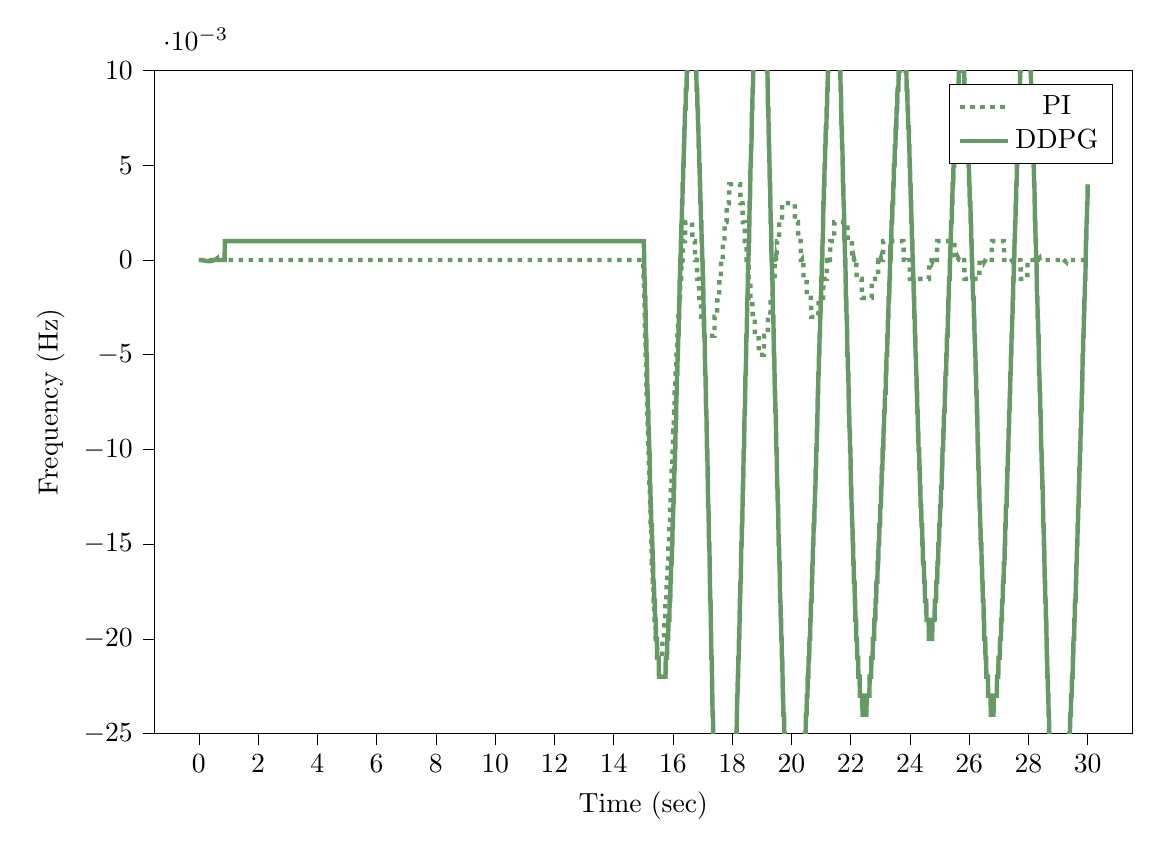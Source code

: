 % This file was created by tikzplotlib v0.9.1.
\begin{tikzpicture}

\definecolor{color0}{rgb}{0.122,0.467,0.706}
\definecolor{color1}{rgb}{1,0.498,0.055}

\begin{axis}[
compat=newest,
tick align=outside,
tick pos=left,
x grid style={white!69.02!black},
xmin=-1.5, xmax=31.5,
xtick style={color=black},
y grid style={white!69.02!black},
ymin=-0.025, ymax=0.01,
ytick style={color=black},
%yticklabel style={
%        /pgf/number format/.cd,
%        	fixed,
%        	fixed zerofill,
%         	precision=3,
%        /tikz/.cd
%},
scaled y ticks=true,
scaled y ticks=base 10:3,
width=14cm,
height=10cm,
xlabel=Time (sec),
ylabel=Frequency (Hz)
%y label style={at={(-0.2,0.5)}}
]

\addplot [ultra thick, green!20!gray, dotted]
table {%
0 0
0.01 0
0.02 0
0.03 0
0.04 0
0.05 0
0.06 0
0.07 0
0.08 0
0.09 0
0.1 0
0.11 0
0.12 0
0.13 0
0.14 0
0.15 0
0.16 0
0.17 0
0.18 0
0.19 0
0.2 0
0.21 0
0.22 0
0.23 0
0.24 0
0.25 0
0.26 0
0.27 0
0.28 0
0.29 0
0.3 0
0.31 0
0.32 0
0.33 0
0.34 0
0.35 0
0.36 0
0.37 0
0.38 0
0.39 0
0.4 0
0.41 0
0.42 0
0.43 0
0.44 0
0.45 0
0.46 0
0.47 0
0.48 0
0.49 0
0.5 0
0.51 0
0.52 0
0.53 0
0.54 0
0.55 0
0.56 0
0.57 0
0.58 0
0.59 0
0.6 0
0.61 0
0.62 0
0.63 0
0.64 0
0.65 0
0.66 0
0.67 0
0.68 0
0.69 0
0.7 0
0.71 0
0.72 0
0.73 0
0.74 0
0.75 0
0.76 0
0.77 0
0.78 0
0.79 0
0.8 0
0.81 0
0.82 0
0.83 0
0.84 0
0.85 0
0.86 0
0.87 0
0.88 0
0.89 0
0.9 0
0.91 0
0.92 0
0.93 0
0.94 0
0.95 0
0.96 0
0.97 0
0.98 0
0.99 0
1 0
1.01 0
1.02 0
1.03 0
1.04 0
1.05 0
1.06 0
1.07 0
1.08 0
1.09 0
1.1 0
1.11 0
1.12 0
1.13 0
1.14 0
1.15 0
1.16 0
1.17 0
1.18 0
1.19 0
1.2 0
1.21 0
1.22 0
1.23 0
1.24 0
1.25 0
1.26 0
1.27 0
1.28 0
1.29 0
1.3 0
1.31 0
1.32 0
1.33 0
1.34 0
1.35 0
1.36 0
1.37 0
1.38 0
1.39 0
1.4 0
1.41 0
1.42 0
1.43 0
1.44 0
1.45 0
1.46 0
1.47 0
1.48 0
1.49 0
1.5 0
1.51 0
1.52 0
1.53 0
1.54 0
1.55 0
1.56 0
1.57 0
1.58 0
1.59 0
1.6 0
1.61 0
1.62 0
1.63 0
1.64 0
1.65 0
1.66 0
1.67 0
1.68 0
1.69 0
1.7 0
1.71 0
1.72 0
1.73 0
1.74 0
1.75 0
1.76 0
1.77 0
1.78 0
1.79 0
1.8 0
1.81 0
1.82 0
1.83 0
1.84 0
1.85 0
1.86 0
1.87 0
1.88 0
1.89 0
1.9 0
1.91 0
1.92 0
1.93 0
1.94 0
1.95 0
1.96 0
1.97 0
1.98 0
1.99 0
2 0
2.01 0
2.02 0
2.03 0
2.04 0
2.05 0
2.06 0
2.07 0
2.08 0
2.09 0
2.1 0
2.11 0
2.12 0
2.13 0
2.14 0
2.15 0
2.16 0
2.17 0
2.18 0
2.19 0
2.2 0
2.21 0
2.22 0
2.23 0
2.24 0
2.25 0
2.26 0
2.27 0
2.28 0
2.29 0
2.3 0
2.31 0
2.32 0
2.33 0
2.34 0
2.35 0
2.36 0
2.37 0
2.38 0
2.39 0
2.4 0
2.41 0
2.42 0
2.43 0
2.44 0
2.45 0
2.46 0
2.47 0
2.48 0
2.49 0
2.5 0
2.51 0
2.52 0
2.53 0
2.54 0
2.55 0
2.56 0
2.57 0
2.58 0
2.59 0
2.6 0
2.61 0
2.62 0
2.63 0
2.64 0
2.65 0
2.66 0
2.67 0
2.68 0
2.69 0
2.7 0
2.71 0
2.72 0
2.73 0
2.74 0
2.75 0
2.76 0
2.77 0
2.78 0
2.79 0
2.8 0
2.81 0
2.82 0
2.83 0
2.84 0
2.85 0
2.86 0
2.87 0
2.88 0
2.89 0
2.9 0
2.91 0
2.92 0
2.93 0
2.94 0
2.95 0
2.96 0
2.97 0
2.98 0
2.99 0
3.0 0
3.01 0
3.02 0
3.03 0
3.04 0
3.05 0
3.06 0
3.07 0
3.08 0
3.09 0
3.1 0
3.11 0
3.12 0
3.13 0
3.14 0
3.15 0
3.16 0
3.17 0
3.18 0
3.19 0
3.2 0
3.21 0
3.22 0
3.23 0
3.24 0
3.25 0
3.26 0
3.27 0
3.28 0
3.29 0
3.3 0
3.31 0
3.32 0
3.33 0
3.34 0
3.35 0
3.36 0
3.37 0
3.38 0
3.39 0
3.4 0
3.41 0
3.42 0
3.43 0
3.44 0
3.45 0
3.46 0
3.47 0
3.48 0
3.49 0
3.5 0
3.51 0
3.52 0
3.53 0
3.54 0
3.55 0
3.56 0
3.57 0
3.58 0
3.59 0
3.6 0
3.61 0
3.62 0
3.63 0
3.64 0
3.65 0
3.66 0
3.67 0
3.68 0
3.69 0
3.7 0
3.71 0
3.72 0
3.73 0
3.74 0
3.75 0
3.76 0
3.77 0
3.78 0
3.79 0
3.8 0
3.81 0
3.82 0
3.83 0
3.84 0
3.85 0
3.86 0
3.87 0
3.88 0
3.89 0
3.9 0
3.91 0
3.92 0
3.93 0
3.94 0
3.95 0
3.96 0
3.97 0
3.98 0
3.99 0
4.0 0
4.01 0
4.02 0
4.03 0
4.04 0
4.05 0
4.06 0
4.07 0
4.08 0
4.09 0
4.1 0
4.11 0
4.12 0
4.13 0
4.14 0
4.15 0
4.16 0
4.17 0
4.18 0
4.19 0
4.2 0
4.21 0
4.22 0
4.23 0
4.24 0
4.25 0
4.26 0
4.27 0
4.28 0
4.29 0
4.3 0
4.31 0
4.32 0
4.33 0
4.34 0
4.35 0
4.36 0
4.37 0
4.38 0
4.39 0
4.4 0
4.41 0
4.42 0
4.43 0
4.44 0
4.45 0
4.46 0
4.47 0
4.48 0
4.49 0
4.5 0
4.51 0
4.52 0
4.53 0
4.54 0
4.55 0
4.56 0
4.57 0
4.58 0
4.59 0
4.6 0
4.61 0
4.62 0
4.63 0
4.64 0
4.65 0
4.66 0
4.67 0
4.68 0
4.69 0
4.7 0
4.71 0
4.72 0
4.73 0
4.74 0
4.75 0
4.76 0
4.77 0
4.78 0
4.79 0
4.8 0
4.81 0
4.82 0
4.83 0
4.84 0
4.85 0
4.86 0
4.87 0
4.88 0
4.89 0
4.9 0
4.91 0
4.92 0
4.93 0
4.94 0
4.95 0
4.96 0
4.97 0
4.98 0
4.99 0
5.0 0
5.01 0
5.02 0
5.03 0
5.04 0
5.05 0
5.06 0
5.07 0
5.08 0
5.09 0
5.1 0
5.11 0
5.12 0
5.13 0
5.14 0
5.15 0
5.16 0
5.17 0
5.18 0
5.19 0
5.2 0
5.21 0
5.22 0
5.23 0
5.24 0
5.25 0
5.26 0
5.27 0
5.28 0
5.29 0
5.3 0
5.31 0
5.32 0
5.33 0
5.34 0
5.35 0
5.36 0
5.37 0
5.38 0
5.39 0
5.4 0
5.41 0
5.42 0
5.43 0
5.44 0
5.45 0
5.46 0
5.47 0
5.48 0
5.49 0
5.5 0
5.51 0
5.52 0
5.53 0
5.54 0
5.55 0
5.56 0
5.57 0
5.58 0
5.59 0
5.6 0
5.61 0
5.62 0
5.63 0
5.64 0
5.65 0
5.66 0
5.67 0
5.68 0
5.69 0
5.7 0
5.71 0
5.72 0
5.73 0
5.74 0
5.75 0
5.76 0
5.77 0
5.78 0
5.79 0
5.8 0
5.81 0
5.82 0
5.83 0
5.84 0
5.85 0
5.86 0
5.87 0
5.88 0
5.89 0
5.9 0
5.91 0
5.92 0
5.93 0
5.94 0
5.95 0
5.96 0
5.97 0
5.98 0
5.99 0
6.0 0
6.01 0
6.02 0
6.03 0
6.04 0
6.05 0
6.06 0
6.07 0
6.08 0
6.09 0
6.1 0
6.11 0
6.12 0
6.13 0
6.14 0
6.15 0
6.16 0
6.17 0
6.18 0
6.19 0
6.2 0
6.21 0
6.22 0
6.23 0
6.24 0
6.25 0
6.26 0
6.27 0
6.28 0
6.29 0
6.3 0
6.31 0
6.32 0
6.33 0
6.34 0
6.35 0
6.36 0
6.37 0
6.38 0
6.39 0
6.4 0
6.41 0
6.42 0
6.43 0
6.44 0
6.45 0
6.46 0
6.47 0
6.48 0
6.49 0
6.5 0
6.51 0
6.52 0
6.53 0
6.54 0
6.55 0
6.56 0
6.57 0
6.58 0
6.59 0
6.6 0
6.61 0
6.62 0
6.63 0
6.64 0
6.65 0
6.66 0
6.67 0
6.68 0
6.69 0
6.7 0
6.71 0
6.72 0
6.73 0
6.74 0
6.75 0
6.76 0
6.77 0
6.78 0
6.79 0
6.8 0
6.81 0
6.82 0
6.83 0
6.84 0
6.85 0
6.86 0
6.87 0
6.88 0
6.89 0
6.9 0
6.91 0
6.92 0
6.93 0
6.94 0
6.95 0
6.96 0
6.97 0
6.98 0
6.99 0
7.0 0
7.01 0
7.02 0
7.03 0
7.04 0
7.05 0
7.06 0
7.07 0
7.08 0
7.09 0
7.1 0
7.11 0
7.12 0
7.13 0
7.14 0
7.15 0
7.16 0
7.17 0
7.18 0
7.19 0
7.2 0
7.21 0
7.22 0
7.23 0
7.24 0
7.25 0
7.26 0
7.27 0
7.28 0
7.29 0
7.3 0
7.31 0
7.32 0
7.33 0
7.34 0
7.35 0
7.36 0
7.37 0
7.38 0
7.39 0
7.4 0
7.41 0
7.42 0
7.43 0
7.44 0
7.45 0
7.46 0
7.47 0
7.48 0
7.49 0
7.5 0
7.51 0
7.52 0
7.53 0
7.54 0
7.55 0
7.56 0
7.57 0
7.58 0
7.59 0
7.6 0
7.61 0
7.62 0
7.63 0
7.64 0
7.65 0
7.66 0
7.67 0
7.68 0
7.69 0
7.7 0
7.71 0
7.72 0
7.73 0
7.74 0
7.75 0
7.76 0
7.77 0
7.78 0
7.79 0
7.8 0
7.81 0
7.82 0
7.83 0
7.84 0
7.85 0
7.86 0
7.87 0
7.88 0
7.89 0
7.9 0
7.91 0
7.92 0
7.93 0
7.94 0
7.95 0
7.96 0
7.97 0
7.98 0
7.99 0
8.0 0
8.01 0
8.02 0
8.03 0
8.04 0
8.05 0
8.06 0
8.07 0
8.08 0
8.09 0
8.1 0
8.11 0
8.12 0
8.13 0
8.14 0
8.15 0
8.16 0
8.17 0
8.18 0
8.19 0
8.2 0
8.21 0
8.22 0
8.23 0
8.24 0
8.25 0
8.26 0
8.27 0
8.28 0
8.29 0
8.3 0
8.31 0
8.32 0
8.33 0
8.34 0
8.35 0
8.36 0
8.37 0
8.38 0
8.39 0
8.4 0
8.41 0
8.42 0
8.43 0
8.44 0
8.45 0
8.46 0
8.47 0
8.48 0
8.49 0
8.5 0
8.51 0
8.52 0
8.53 0
8.54 0
8.55 0
8.56 0
8.57 0
8.58 0
8.59 0
8.6 0
8.61 0
8.62 0
8.63 0
8.64 0
8.65 0
8.66 0
8.67 0
8.68 0
8.69 0
8.7 0
8.71 0
8.72 0
8.73 0
8.74 0
8.75 0
8.76 0
8.77 0
8.78 0
8.79 0
8.8 0
8.81 0
8.82 0
8.83 0
8.84 0
8.85 0
8.86 0
8.87 0
8.88 0
8.89 0
8.9 0
8.91 0
8.92 0
8.93 0
8.94 0
8.95 0
8.96 0
8.97 0
8.98 0
8.99 0
9.0 0
9.01 0
9.02 0
9.03 0
9.04 0
9.05 0
9.06 0
9.07 0
9.08 0
9.09 0
9.1 0
9.11 0
9.12 0
9.13 0
9.14 0
9.15 0
9.16 0
9.17 0
9.18 0
9.19 0
9.2 0
9.21 0
9.22 0
9.23 0
9.24 0
9.25 0
9.26 0
9.27 0
9.28 0
9.29 0
9.3 0
9.31 0
9.32 0
9.33 0
9.34 0
9.35 0
9.36 0
9.37 0
9.38 0
9.39 0
9.4 0
9.41 0
9.42 0
9.43 0
9.44 0
9.45 0
9.46 0
9.47 0
9.48 0
9.49 0
9.5 0
9.51 0
9.52 0
9.53 0
9.54 0
9.55 0
9.56 0
9.57 0
9.58 0
9.59 0
9.6 0
9.61 0
9.62 0
9.63 0
9.64 0
9.65 0
9.66 0
9.67 0
9.68 0
9.69 0
9.7 0
9.71 0
9.72 0
9.73 0
9.74 0
9.75 0
9.76 0
9.77 0
9.78 0
9.79 0
9.8 0
9.81 0
9.82 0
9.83 0
9.84 0
9.85 0
9.86 0
9.87 0
9.88 0
9.89 0
9.9 0
9.91 0
9.92 0
9.93 0
9.94 0
9.95 0
9.96 0
9.97 0
9.98 0
9.99 0
10.0 0
10.01 0
10.02 0
10.03 0
10.04 0
10.05 0
10.06 0
10.07 0
10.08 0
10.09 0
10.1 0
10.11 0
10.12 0
10.13 0
10.14 0
10.15 0
10.16 0
10.17 0
10.18 0
10.19 0
10.2 0
10.21 0
10.22 0
10.23 0
10.24 0
10.25 0
10.26 0
10.27 0
10.28 0
10.29 0
10.3 0
10.31 0
10.32 0
10.33 0
10.34 0
10.35 0
10.36 0
10.37 0
10.38 0
10.39 0
10.4 0
10.41 0
10.42 0
10.43 0
10.44 0
10.45 0
10.46 0
10.47 0
10.48 0
10.49 0
10.5 0
10.51 0
10.52 0
10.53 0
10.54 0
10.55 0
10.56 0
10.57 0
10.58 0
10.59 0
10.6 0
10.61 0
10.62 0
10.63 0
10.64 0
10.65 0
10.66 0
10.67 0
10.68 0
10.69 0
10.7 0
10.71 0
10.72 0
10.73 0
10.74 0
10.75 0
10.76 0
10.77 0
10.78 0
10.79 0
10.8 0
10.81 0
10.82 0
10.83 0
10.84 0
10.85 0
10.86 0
10.87 0
10.88 0
10.89 0
10.9 0
10.91 0
10.92 0
10.93 0
10.94 0
10.95 0
10.96 0
10.97 0
10.98 0
10.99 0
11.0 0
11.01 0
11.02 0
11.03 0
11.04 0
11.05 0
11.06 0
11.07 0
11.08 0
11.09 0
11.1 0
11.11 0
11.12 0
11.13 0
11.14 0
11.15 0
11.16 0
11.17 0
11.18 0
11.19 0
11.2 0
11.21 0
11.22 0
11.23 0
11.24 0
11.25 0
11.26 0
11.27 0
11.28 0
11.29 0
11.3 0
11.31 0
11.32 0
11.33 0
11.34 0
11.35 0
11.36 0
11.37 0
11.38 0
11.39 0
11.4 0
11.41 0
11.42 0
11.43 0
11.44 0
11.45 0
11.46 0
11.47 0
11.48 0
11.49 0
11.5 0
11.51 0
11.52 0
11.53 0
11.54 0
11.55 0
11.56 0
11.57 0
11.58 0
11.59 0
11.6 0
11.61 0
11.62 0
11.63 0
11.64 0
11.65 0
11.66 0
11.67 0
11.68 0
11.69 0
11.7 0
11.71 0
11.72 0
11.73 0
11.74 0
11.75 0
11.76 0
11.77 0
11.78 0
11.79 0
11.8 0
11.81 0
11.82 0
11.83 0
11.84 0
11.85 0
11.86 0
11.87 0
11.88 0
11.89 0
11.9 0
11.91 0
11.92 0
11.93 0
11.94 0
11.95 0
11.96 0
11.97 0
11.98 0
11.99 0
12.0 0
12.01 0
12.02 0
12.03 0
12.04 0
12.05 0
12.06 0
12.07 0
12.08 0
12.09 0
12.1 0
12.11 0
12.12 0
12.13 0
12.14 0
12.15 0
12.16 0
12.17 0
12.18 0
12.19 0
12.2 0
12.21 0
12.22 0
12.23 0
12.24 0
12.25 0
12.26 0
12.27 0
12.28 0
12.29 0
12.3 0
12.31 0
12.32 0
12.33 0
12.34 0
12.35 0
12.36 0
12.37 0
12.38 0
12.39 0
12.4 0
12.41 0
12.42 0
12.43 0
12.44 0
12.45 0
12.46 0
12.47 0
12.48 0
12.49 0
12.5 0
12.51 0
12.52 0
12.53 0
12.54 0
12.55 0
12.56 0
12.57 0
12.58 0
12.59 0
12.6 0
12.61 0
12.62 0
12.63 0
12.64 0
12.65 0
12.66 0
12.67 0
12.68 0
12.69 0
12.7 0
12.71 0
12.72 0
12.73 0
12.74 0
12.75 0
12.76 0
12.77 0
12.78 0
12.79 0
12.8 0
12.81 0
12.82 0
12.83 0
12.84 0
12.85 0
12.86 0
12.87 0
12.88 0
12.89 0
12.9 0
12.91 0
12.92 0
12.93 0
12.94 0
12.95 0
12.96 0
12.97 0
12.98 0
12.99 0
13.0 0
13.01 0
13.02 0
13.03 0
13.04 0
13.05 0
13.06 0
13.07 0
13.08 0
13.09 0
13.1 0
13.11 0
13.12 0
13.13 0
13.14 0
13.15 0
13.16 0
13.17 0
13.18 0
13.19 0
13.2 0
13.21 0
13.22 0
13.23 0
13.24 0
13.25 0
13.26 0
13.27 0
13.28 0
13.29 0
13.3 0
13.31 0
13.32 0
13.33 0
13.34 0
13.35 0
13.36 0
13.37 0
13.38 0
13.39 0
13.4 0
13.41 0
13.42 0
13.43 0
13.44 0
13.45 0
13.46 0
13.47 0
13.48 0
13.49 0
13.5 0
13.51 0
13.52 0
13.53 0
13.54 0
13.55 0
13.56 0
13.57 0
13.58 0
13.59 0
13.6 0
13.61 0
13.62 0
13.63 0
13.64 0
13.65 0
13.66 0
13.67 0
13.68 0
13.69 0
13.7 0
13.71 0
13.72 0
13.73 0
13.74 0
13.75 0
13.76 0
13.77 0
13.78 0
13.79 0
13.8 0
13.81 0
13.82 0
13.83 0
13.84 0
13.85 0
13.86 0
13.87 0
13.88 0
13.89 0
13.9 0
13.91 0
13.92 0
13.93 0
13.94 0
13.95 0
13.96 0
13.97 0
13.98 0
13.99 0
14.0 0
14.01 0
14.02 0
14.03 0
14.04 0
14.05 0
14.06 0
14.07 0
14.08 0
14.09 0
14.1 0
14.11 0
14.12 0
14.13 0
14.14 0
14.15 0
14.16 0
14.17 0
14.18 0
14.19 0
14.2 0
14.21 0
14.22 0
14.23 0
14.24 0
14.25 0
14.26 0
14.27 0
14.28 0
14.29 0
14.3 0
14.31 0
14.32 0
14.33 0
14.34 0
14.35 0
14.36 0
14.37 0
14.38 0
14.39 0
14.4 0
14.41 0
14.42 0
14.43 0
14.44 0
14.45 0
14.46 0
14.47 0
14.48 0
14.49 0
14.5 0
14.51 0
14.52 0
14.53 0
14.54 0
14.55 0
14.56 0
14.57 0
14.58 0
14.59 0
14.6 0
14.61 0
14.62 0
14.63 0
14.64 0
14.65 0
14.66 0
14.67 0
14.68 0
14.69 0
14.7 0
14.71 0
14.72 0
14.73 0
14.74 0
14.75 0
14.76 0
14.77 0
14.78 0
14.79 0
14.8 0
14.81 0
14.82 0
14.83 0
14.84 0
14.85 0
14.86 0
14.87 0
14.88 0
14.89 0
14.9 0
14.91 0
14.92 0
14.93 0
14.94 0
14.95 0
14.96 0
14.97 0
14.98 0
14.99 0
15.0 -3.937e-09
15.01 -0.001
15.02 -0.001
15.03 -0.002
15.04 -0.002
15.05 -0.003
15.06 -0.004
15.07 -0.004
15.08 -0.005
15.09 -0.005
15.1 -0.006
15.11 -0.007
15.12 -0.007
15.13 -0.008
15.14 -0.008
15.15 -0.009
15.16 -0.009
15.17 -0.01
15.18 -0.01
15.19 -0.011
15.2 -0.011
15.21 -0.012
15.22 -0.012
15.23 -0.013
15.24 -0.013
15.25 -0.014
15.26 -0.014
15.27 -0.015
15.28 -0.015
15.29 -0.016
15.3 -0.016
15.31 -0.016
15.32 -0.017
15.33 -0.017
15.34 -0.017
15.35 -0.018
15.36 -0.018
15.37 -0.018
15.38 -0.019
15.39 -0.019
15.4 -0.019
15.41 -0.019
15.42 -0.02
15.43 -0.02
15.44 -0.02
15.45 -0.02
15.46 -0.02
15.47 -0.021
15.48 -0.021
15.49 -0.021
15.5 -0.021
15.51 -0.021
15.52 -0.021
15.53 -0.021
15.54 -0.021
15.55 -0.021
15.56 -0.021
15.57 -0.021
15.58 -0.021
15.59 -0.021
15.6 -0.021
15.61 -0.021
15.62 -0.021
15.63 -0.021
15.64 -0.021
15.65 -0.02
15.66 -0.02
15.67 -0.02
15.68 -0.02
15.69 -0.02
15.7 -0.02
15.71 -0.019
15.72 -0.019
15.73 -0.019
15.74 -0.019
15.75 -0.018
15.76 -0.018
15.77 -0.018
15.78 -0.018
15.79 -0.017
15.8 -0.017
15.81 -0.017
15.82 -0.016
15.83 -0.016
15.84 -0.016
15.85 -0.015
15.86 -0.015
15.87 -0.015
15.88 -0.014
15.89 -0.014
15.9 -0.014
15.91 -0.013
15.92 -0.013
15.93 -0.012
15.94 -0.012
15.95 -0.012
15.96 -0.011
15.97 -0.011
15.98 -0.011
15.99 -0.01
16.0 -0.01
16.01 -0.009
16.02 -0.009
16.03 -0.009
16.04 -0.008
16.05 -0.008
16.06 -0.007
16.07 -0.007
16.08 -0.007
16.09 -0.006
16.1 -0.006
16.11 -0.006
16.12 -0.005
16.13 -0.005
16.14 -0.005
16.15 -0.004
16.16 -0.004
16.17 -0.004
16.18 -0.003
16.19 -0.003
16.2 -0.003
16.21 -0.002
16.22 -0.002
16.23 -0.002
16.24 -0.002
16.25 -0.001
16.26 -0.001
16.27 -0.001
16.28 -0.001
16.29 -0.0
16.3 -0.0
16.31 -3.81e-05
16.32 0.0
16.33 0.0
16.34 0.001
16.35 0.001
16.36 0.001
16.37 0.001
16.38 0.001
16.39 0.001
16.4 0.001
16.41 0.001
16.42 0.002
16.43 0.002
16.44 0.002
16.45 0.002
16.46 0.002
16.47 0.002
16.48 0.002
16.49 0.002
16.5 0.002
16.51 0.002
16.52 0.002
16.53 0.002
16.54 0.002
16.55 0.002
16.56 0.002
16.57 0.002
16.58 0.002
16.59 0.002
16.6 0.002
16.61 0.002
16.62 0.002
16.63 0.002
16.64 0.002
16.65 0.002
16.66 0.001
16.67 0.001
16.68 0.001
16.69 0.001
16.7 0.001
16.71 0.001
16.72 0.001
16.73 0.001
16.74 0.001
16.75 0.0
16.76 0.0
16.77 0.0
16.78 1.33e-05
16.79 -0.0
16.8 -0.0
16.81 -0.0
16.82 -0.001
16.83 -0.001
16.84 -0.001
16.85 -0.001
16.86 -0.001
16.87 -0.001
16.88 -0.001
16.89 -0.002
16.9 -0.002
16.91 -0.002
16.92 -0.002
16.93 -0.002
16.94 -0.002
16.95 -0.002
16.96 -0.003
16.97 -0.003
16.98 -0.003
16.99 -0.003
17.0 -0.003
17.01 -0.003
17.02 -0.003
17.03 -0.003
17.04 -0.003
17.05 -0.004
17.06 -0.004
17.07 -0.004
17.08 -0.004
17.09 -0.004
17.1 -0.004
17.11 -0.004
17.12 -0.004
17.13 -0.004
17.14 -0.004
17.15 -0.004
17.16 -0.004
17.17 -0.004
17.18 -0.004
17.19 -0.004
17.2 -0.004
17.21 -0.004
17.22 -0.004
17.23 -0.004
17.24 -0.004
17.25 -0.004
17.26 -0.004
17.27 -0.004
17.28 -0.004
17.29 -0.004
17.3 -0.004
17.31 -0.004
17.32 -0.004
17.33 -0.004
17.34 -0.004
17.35 -0.004
17.36 -0.004
17.37 -0.004
17.38 -0.004
17.39 -0.004
17.4 -0.004
17.41 -0.003
17.42 -0.003
17.43 -0.003
17.44 -0.003
17.45 -0.003
17.46 -0.003
17.47 -0.003
17.48 -0.003
17.49 -0.003
17.5 -0.002
17.51 -0.002
17.52 -0.002
17.53 -0.002
17.54 -0.002
17.55 -0.002
17.56 -0.002
17.57 -0.001
17.58 -0.001
17.59 -0.001
17.6 -0.001
17.61 -0.001
17.62 -0.001
17.63 -0.0
17.64 -0.0
17.65 -5.271e-05
17.66 0.0
17.67 0.0
17.68 0.0
17.69 0.001
17.7 0.001
17.71 0.001
17.72 0.001
17.73 0.001
17.74 0.001
17.75 0.002
17.76 0.002
17.77 0.002
17.78 0.002
17.79 0.002
17.8 0.002
17.81 0.002
17.82 0.003
17.83 0.003
17.84 0.003
17.85 0.003
17.86 0.003
17.87 0.003
17.88 0.003
17.89 0.003
17.9 0.004
17.91 0.004
17.92 0.004
17.93 0.004
17.94 0.004
17.95 0.004
17.96 0.004
17.97 0.004
17.98 0.004
17.99 0.004
18 0.004
18.01 0.004
18.02 0.004
18.03 0.004
18.04 0.004
18.05 0.004
18.06 0.004
18.07 0.004
18.08 0.004
18.09 0.004
18.1 0.004
18.11 0.004
18.12 0.004
18.13 0.004
18.14 0.004
18.15 0.004
18.16 0.004
18.17 0.004
18.18 0.004
18.19 0.004
18.2 0.004
18.21 0.004
18.22 0.004
18.23 0.004
18.24 0.004
18.25 0.004
18.26 0.004
18.27 0.004
18.28 0.003
18.29 0.003
18.3 0.003
18.31 0.003
18.32 0.003
18.33 0.003
18.34 0.003
18.35 0.003
18.36 0.002
18.37 0.002
18.38 0.002
18.39 0.002
18.4 0.002
18.41 0.002
18.42 0.002
18.43 0.001
18.44 0.001
18.45 0.001
18.46 0.001
18.47 0.001
18.48 0.001
18.49 0.0
18.5 0.0
18.51 0.0
18.52 6.408e-06
18.53 -0.0
18.54 -0.0
18.55 -0.0
18.56 -0.001
18.57 -0.001
18.58 -0.001
18.59 -0.001
18.6 -0.001
18.61 -0.001
18.62 -0.002
18.63 -0.002
18.64 -0.002
18.65 -0.002
18.66 -0.002
18.67 -0.002
18.68 -0.002
18.69 -0.003
18.7 -0.003
18.71 -0.003
18.72 -0.003
18.73 -0.003
18.74 -0.003
18.75 -0.003
18.76 -0.003
18.77 -0.004
18.78 -0.004
18.79 -0.004
18.8 -0.004
18.81 -0.004
18.82 -0.004
18.83 -0.004
18.84 -0.004
18.85 -0.004
18.86 -0.004
18.87 -0.004
18.88 -0.004
18.89 -0.004
18.9 -0.005
18.91 -0.005
18.92 -0.005
18.93 -0.005
18.94 -0.005
18.95 -0.005
18.96 -0.005
18.97 -0.005
18.98 -0.005
18.99 -0.005
19.0 -0.005
19.01 -0.005
19.02 -0.005
19.03 -0.005
19.04 -0.005
19.05 -0.005
19.06 -0.005
19.07 -0.005
19.08 -0.004
19.09 -0.004
19.1 -0.004
19.11 -0.004
19.12 -0.004
19.13 -0.004
19.14 -0.004
19.15 -0.004
19.16 -0.004
19.17 -0.004
19.18 -0.004
19.19 -0.004
19.2 -0.004
19.21 -0.003
19.22 -0.003
19.23 -0.003
19.24 -0.003
19.25 -0.003
19.26 -0.003
19.27 -0.003
19.28 -0.003
19.29 -0.003
19.3 -0.002
19.31 -0.002
19.32 -0.002
19.33 -0.002
19.34 -0.002
19.35 -0.002
19.36 -0.002
19.37 -0.001
19.38 -0.001
19.39 -0.001
19.4 -0.001
19.41 -0.001
19.42 -0.001
19.43 -0.001
19.44 -0.0
19.45 -0.0
19.46 -0.0
19.47 -5.002e-05
19.48 8.966e-05
19.49 0.0
19.5 0.0
19.51 0.001
19.52 0.001
19.53 0.001
19.54 0.001
19.55 0.001
19.56 0.001
19.57 0.001
19.58 0.001
19.59 0.002
19.6 0.002
19.61 0.002
19.62 0.002
19.63 0.002
19.64 0.002
19.65 0.002
19.66 0.002
19.67 0.002
19.68 0.002
19.69 0.003
19.7 0.003
19.71 0.003
19.72 0.003
19.73 0.003
19.74 0.003
19.75 0.003
19.76 0.003
19.77 0.003
19.78 0.003
19.79 0.003
19.8 0.003
19.81 0.003
19.82 0.003
19.83 0.003
19.84 0.003
19.85 0.003
19.86 0.003
19.87 0.003
19.88 0.003
19.89 0.003
19.9 0.003
19.91 0.003
19.92 0.003
19.93 0.003
19.94 0.003
19.95 0.003
19.96 0.003
19.97 0.003
19.98 0.003
19.99 0.003
20.0 0.003
20.01 0.003
20.02 0.003
20.03 0.003
20.04 0.003
20.05 0.003
20.06 0.003
20.07 0.003
20.08 0.003
20.09 0.003
20.1 0.003
20.11 0.003
20.12 0.002
20.13 0.002
20.14 0.002
20.15 0.002
20.16 0.002
20.17 0.002
20.18 0.002
20.19 0.002
20.2 0.002
20.21 0.002
20.22 0.002
20.23 0.001
20.24 0.001
20.25 0.001
20.26 0.001
20.27 0.001
20.28 0.001
20.29 0.001
20.3 0.001
20.31 0.001
20.32 0.0
20.33 0.0
20.34 0.0
20.35 0.0
20.36 2.286e-05
20.37 -8.679e-05
20.38 -0.0
20.39 -0.0
20.4 -0.0
20.41 -0.001
20.42 -0.001
20.43 -0.001
20.44 -0.001
20.45 -0.001
20.46 -0.001
20.47 -0.001
20.48 -0.001
20.49 -0.001
20.5 -0.001
20.51 -0.001
20.52 -0.002
20.53 -0.002
20.54 -0.002
20.55 -0.002
20.56 -0.002
20.57 -0.002
20.58 -0.002
20.59 -0.002
20.6 -0.002
20.61 -0.002
20.62 -0.002
20.63 -0.002
20.64 -0.002
20.65 -0.002
20.66 -0.002
20.67 -0.003
20.68 -0.003
20.69 -0.003
20.7 -0.003
20.71 -0.003
20.72 -0.003
20.73 -0.003
20.74 -0.003
20.75 -0.003
20.76 -0.003
20.77 -0.003
20.78 -0.003
20.79 -0.003
20.8 -0.003
20.81 -0.003
20.82 -0.003
20.83 -0.003
20.84 -0.003
20.85 -0.003
20.86 -0.003
20.87 -0.003
20.88 -0.003
20.89 -0.003
20.9 -0.003
20.91 -0.003
20.92 -0.002
20.93 -0.002
20.94 -0.002
20.95 -0.002
20.96 -0.002
20.97 -0.002
20.98 -0.002
20.99 -0.002
21.0 -0.002
21.01 -0.002
21.02 -0.002
21.03 -0.002
21.04 -0.002
21.05 -0.002
21.06 -0.002
21.07 -0.002
21.08 -0.001
21.09 -0.001
21.1 -0.001
21.11 -0.001
21.12 -0.001
21.13 -0.001
21.14 -0.001
21.15 -0.001
21.16 -0.001
21.17 -0.001
21.18 -0.001
21.19 -0.001
21.2 -0.0
21.21 -0.0
21.22 -0.0
21.23 -0.0
21.24 -9.258e-05
21.25 -5.427e-06
21.26 8.124e-05
21.27 0.0
21.28 0.0
21.29 0.0
21.3 0.0
21.31 0.001
21.32 0.001
21.33 0.001
21.34 0.001
21.35 0.001
21.36 0.001
21.37 0.001
21.38 0.001
21.39 0.001
21.4 0.001
21.41 0.001
21.42 0.001
21.43 0.001
21.44 0.001
21.45 0.002
21.46 0.002
21.47 0.002
21.48 0.002
21.49 0.002
21.5 0.002
21.51 0.002
21.52 0.002
21.53 0.002
21.54 0.002
21.55 0.002
21.56 0.002
21.57 0.002
21.58 0.002
21.59 0.002
21.6 0.002
21.61 0.002
21.62 0.002
21.63 0.002
21.64 0.002
21.65 0.002
21.66 0.002
21.67 0.002
21.68 0.002
21.69 0.002
21.7 0.002
21.71 0.002
21.72 0.002
21.73 0.002
21.74 0.002
21.75 0.002
21.76 0.002
21.77 0.002
21.78 0.002
21.79 0.002
21.8 0.002
21.81 0.002
21.82 0.002
21.83 0.002
21.84 0.002
21.85 0.002
21.86 0.002
21.87 0.002
21.88 0.002
21.89 0.002
21.9 0.001
21.91 0.001
21.92 0.001
21.93 0.001
21.94 0.001
21.95 0.001
21.96 0.001
21.97 0.001
21.98 0.001
21.99 0.001
22.0 0.001
22.01 0.001
22.02 0.001
22.03 0.001
22.04 0.001
22.05 0.0
22.06 0.0
22.07 0.0
22.08 0.0
22.09 0.0
22.1 0.0
22.11 7.06e-05
22.12 -1.045e-07
22.13 -7.052e-05
22.14 -0.0
22.15 -0.0
22.16 -0.0
22.17 -0.0
22.18 -0.0
22.19 -0.0
22.2 -0.001
22.21 -0.001
22.22 -0.001
22.23 -0.001
22.24 -0.001
22.25 -0.001
22.26 -0.001
22.27 -0.001
22.28 -0.001
22.29 -0.001
22.3 -0.001
22.31 -0.001
22.32 -0.001
22.33 -0.001
22.34 -0.001
22.35 -0.001
22.36 -0.001
22.37 -0.001
22.38 -0.002
22.39 -0.002
22.4 -0.002
22.41 -0.002
22.42 -0.002
22.43 -0.002
22.44 -0.002
22.45 -0.002
22.46 -0.002
22.47 -0.002
22.48 -0.002
22.49 -0.002
22.5 -0.002
22.51 -0.002
22.52 -0.002
22.53 -0.002
22.54 -0.002
22.55 -0.002
22.56 -0.002
22.57 -0.002
22.58 -0.002
22.59 -0.002
22.6 -0.002
22.61 -0.002
22.62 -0.002
22.63 -0.002
22.64 -0.002
22.65 -0.002
22.66 -0.002
22.67 -0.002
22.68 -0.002
22.69 -0.002
22.7 -0.002
22.71 -0.002
22.72 -0.001
22.73 -0.001
22.74 -0.001
22.75 -0.001
22.76 -0.001
22.77 -0.001
22.78 -0.001
22.79 -0.001
22.8 -0.001
22.81 -0.001
22.82 -0.001
22.83 -0.001
22.84 -0.001
22.85 -0.001
22.86 -0.001
22.87 -0.001
22.88 -0.001
22.89 -0.001
22.9 -0.001
22.91 -0.001
22.92 -0.001
22.93 -0.0
22.94 -0.0
22.95 -0.0
22.96 -0.0
22.97 -0.0
22.98 -0.0
22.99 -9.061e-05
23.0 -3.206e-05
23.01 2.628e-05
23.02 8.431e-05
23.03 0.0
23.04 0.0
23.05 0.0
23.06 0.0
23.07 0.0
23.08 0.0
23.09 0.0
23.1 0.001
23.11 0.001
23.12 0.001
23.13 0.001
23.14 0.001
23.15 0.001
23.16 0.001
23.17 0.001
23.18 0.001
23.19 0.001
23.2 0.001
23.21 0.001
23.22 0.001
23.23 0.001
23.24 0.001
23.25 0.001
23.26 0.001
23.27 0.001
23.28 0.001
23.29 0.001
23.3 0.001
23.31 0.001
23.32 0.001
23.33 0.001
23.34 0.001
23.35 0.001
23.36 0.001
23.37 0.001
23.38 0.001
23.39 0.001
23.4 0.001
23.41 0.001
23.42 0.001
23.43 0.001
23.44 0.001
23.45 0.001
23.46 0.001
23.47 0.001
23.48 0.001
23.49 0.001
23.5 0.001
23.51 0.001
23.52 0.001
23.53 0.001
23.54 0.001
23.55 0.001
23.56 0.001
23.57 0.001
23.58 0.001
23.59 0.001
23.6 0.001
23.61 0.001
23.62 0.001
23.63 0.001
23.64 0.001
23.65 0.001
23.66 0.001
23.67 0.001
23.68 0.001
23.69 0.001
23.7 0.001
23.71 0.001
23.72 0.001
23.73 0.001
23.74 0.001
23.75 0.001
23.76 0.001
23.77 0.001
23.78 0.001
23.79 0.0
23.8 0.0
23.81 0.0
23.82 0.0
23.83 0.0
23.84 0.0
23.85 0.0
23.86 0.0
23.87 9.129e-05
23.88 4.308e-05
23.89 -4.984e-06
23.9 -5.283e-05
23.91 -0.0
23.92 -0.0
23.93 -0.0
23.94 -0.0
23.95 -0.0
23.96 -0.0
23.97 -0.0
23.98 -0.0
23.99 -0.0
24.0 -0.001
24.01 -0.001
24.02 -0.001
24.03 -0.001
24.04 -0.001
24.05 -0.001
24.06 -0.001
24.07 -0.001
24.08 -0.001
24.09 -0.001
24.1 -0.001
24.11 -0.001
24.12 -0.001
24.13 -0.001
24.14 -0.001
24.15 -0.001
24.16 -0.001
24.17 -0.001
24.18 -0.001
24.19 -0.001
24.2 -0.001
24.21 -0.001
24.22 -0.001
24.23 -0.001
24.24 -0.001
24.25 -0.001
24.26 -0.001
24.27 -0.001
24.28 -0.001
24.29 -0.001
24.3 -0.001
24.31 -0.001
24.32 -0.001
24.33 -0.001
24.34 -0.001
24.35 -0.001
24.36 -0.001
24.37 -0.001
24.38 -0.001
24.39 -0.001
24.4 -0.001
24.41 -0.001
24.42 -0.001
24.43 -0.001
24.44 -0.001
24.45 -0.001
24.46 -0.001
24.47 -0.001
24.48 -0.001
24.49 -0.001
24.5 -0.001
24.51 -0.001
24.52 -0.001
24.53 -0.001
24.54 -0.001
24.55 -0.001
24.56 -0.001
24.57 -0.001
24.58 -0.001
24.59 -0.001
24.6 -0.001
24.61 -0.001
24.62 -0.001
24.63 -0.001
24.64 -0.001
24.65 -0.0
24.66 -0.0
24.67 -0.0
24.68 -0.0
24.69 -0.0
24.7 -0.0
24.71 -0.0
24.72 -0.0
24.73 -0.0
24.74 -0.0
24.75 -0.0
24.76 -6.581e-05
24.77 -2.635e-05
24.78 1.297e-05
24.79 5.208e-05
24.8 9.094e-05
24.81 0.0
24.82 0.0
24.83 0.0
24.84 0.0
24.85 0.0
24.86 0.0
24.87 0.0
24.88 0.0
24.89 0.0
24.9 0.0
24.91 0.0
24.92 0.001
24.93 0.001
24.94 0.001
24.95 0.001
24.96 0.001
24.97 0.001
24.98 0.001
24.99 0.001
25.0 0.001
25.01 0.001
25.02 0.001
25.03 0.001
25.04 0.001
25.05 0.001
25.06 0.001
25.07 0.001
25.08 0.001
25.09 0.001
25.1 0.001
25.11 0.001
25.12 0.001
25.13 0.001
25.14 0.001
25.15 0.001
25.16 0.001
25.17 0.001
25.18 0.001
25.19 0.001
25.2 0.001
25.21 0.001
25.22 0.001
25.23 0.001
25.24 0.001
25.25 0.001
25.26 0.001
25.27 0.001
25.28 0.001
25.29 0.001
25.3 0.001
25.31 0.001
25.32 0.001
25.33 0.001
25.34 0.001
25.35 0.001
25.36 0.001
25.37 0.001
25.38 0.001
25.39 0.001
25.4 0.001
25.41 0.001
25.42 0.001
25.43 0.001
25.44 0.001
25.45 0.001
25.46 0.001
25.47 0.001
25.48 0.001
25.49 0.001
25.5 0.001
25.51 0.0
25.52 0.0
25.53 0.0
25.54 0.0
25.55 0.0
25.56 0.0
25.57 0.0
25.58 0.0
25.59 0.0
25.6 0.0
25.61 0.0
25.62 0.0
25.63 9.901e-05
25.64 6.672e-05
25.65 3.45e-05
25.66 2.379e-06
25.67 -2.96e-05
25.68 -6.139e-05
25.69 -9.296e-05
25.7 -0.0
25.71 -0.0
25.72 -0.0
25.73 -0.0
25.74 -0.0
25.75 -0.0
25.76 -0.0
25.77 -0.0
25.78 -0.0
25.79 -0.0
25.8 -0.0
25.81 -0.0
25.82 -0.0
25.83 -0.0
25.84 -0.001
25.85 -0.001
25.86 -0.001
25.87 -0.001
25.88 -0.001
25.89 -0.001
25.9 -0.001
25.91 -0.001
25.92 -0.001
25.93 -0.001
25.94 -0.001
25.95 -0.001
25.96 -0.001
25.97 -0.001
25.98 -0.001
25.99 -0.001
26.0 -0.001
26.01 -0.001
26.02 -0.001
26.03 -0.001
26.04 -0.001
26.05 -0.001
26.06 -0.001
26.07 -0.001
26.08 -0.001
26.09 -0.001
26.1 -0.001
26.11 -0.001
26.12 -0.001
26.13 -0.001
26.14 -0.001
26.15 -0.001
26.16 -0.001
26.17 -0.001
26.18 -0.001
26.19 -0.001
26.2 -0.001
26.21 -0.001
26.22 -0.001
26.23 -0.001
26.24 -0.001
26.25 -0.001
26.26 -0.001
26.27 -0.001
26.28 -0.001
26.29 -0.001
26.3 -0.001
26.31 -0.001
26.32 -0.001
26.33 -0.001
26.34 -0.001
26.35 -0.0
26.36 -0.0
26.37 -0.0
26.38 -0.0
26.39 -0.0
26.4 -0.0
26.41 -0.0
26.42 -0.0
26.43 -0.0
26.44 -0.0
26.45 -0.0
26.46 -0.0
26.47 -0.0
26.48 -0.0
26.49 -0.0
26.5 -0.0
26.51 -9.329e-05
26.52 -6.692e-05
26.53 -4.058e-05
26.54 -1.431e-05
26.55 1.185e-05
26.56 3.788e-05
26.57 6.374e-05
26.58 8.941e-05
26.59 0.0
26.6 0.0
26.61 0.0
26.62 0.0
26.63 0.0
26.64 0.0
26.65 0.0
26.66 0.0
26.67 0.0
26.68 0.0
26.69 0.0
26.7 0.0
26.71 0.0
26.72 0.0
26.73 0.0
26.74 0.0
26.75 0.0
26.76 0.0
26.77 0.001
26.78 0.001
26.79 0.001
26.8 0.001
26.81 0.001
26.82 0.001
26.83 0.001
26.84 0.001
26.85 0.001
26.86 0.001
26.87 0.001
26.88 0.001
26.89 0.001
26.9 0.001
26.91 0.001
26.92 0.001
26.93 0.001
26.94 0.001
26.95 0.001
26.96 0.001
26.97 0.001
26.98 0.001
26.99 0.001
27.0 0.001
27.01 0.001
27.02 0.001
27.03 0.001
27.04 0.001
27.05 0.001
27.06 0.001
27.07 0.001
27.08 0.001
27.09 0.001
27.1 0.001
27.11 0.001
27.12 0.001
27.13 0.001
27.14 0.001
27.15 0.001
27.16 0.001
27.17 0.001
27.18 0.0
27.19 0.0
27.2 0.0
27.21 0.0
27.22 0.0
27.23 0.0
27.24 0.0
27.25 0.0
27.26 0.0
27.27 0.0
27.28 0.0
27.29 0.0
27.3 0.0
27.31 0.0
27.32 0.0
27.33 0.0
27.34 0.0
27.35 0.0
27.36 0.0
27.37 0.0
27.38 0.0
27.39 8.461e-05
27.4 6.307e-05
27.41 4.155e-05
27.42 2.007e-05
27.43 -1.338e-06
27.44 -2.264e-05
27.45 -4.383e-05
27.46 -6.486e-05
27.47 -8.571e-05
27.48 -0.0
27.49 -0.0
27.5 -0.0
27.51 -0.0
27.52 -0.0
27.53 -0.0
27.54 -0.0
27.55 -0.0
27.56 -0.0
27.57 -0.0
27.58 -0.0
27.59 -0.0
27.6 -0.0
27.61 -0.0
27.62 -0.0
27.63 -0.0
27.64 -0.0
27.65 -0.0
27.66 -0.0
27.67 -0.0
27.68 -0.0
27.69 -0.0
27.7 -0.0
27.71 -0.0
27.72 -0.0
27.73 -0.0
27.74 -0.001
27.75 -0.001
27.76 -0.001
27.77 -0.001
27.78 -0.001
27.79 -0.001
27.8 -0.001
27.81 -0.001
27.82 -0.001
27.83 -0.001
27.84 -0.001
27.85 -0.001
27.86 -0.001
27.87 -0.001
27.88 -0.001
27.89 -0.001
27.9 -0.001
27.91 -0.001
27.92 -0.001
27.93 -0.001
27.94 -0.001
27.95 -0.001
27.96 -0.001
27.97 -0.0
27.98 -0.0
27.99 -0.0
28.0 -0.0
28.01 -0.0
28.02 -0.0
28.03 -0.0
28.04 -0.0
28.05 -0.0
28.06 -0.0
28.07 -0.0
28.08 -0.0
28.09 -0.0
28.1 -0.0
28.11 -0.0
28.12 -0.0
28.13 -0.0
28.14 -0.0
28.15 -0.0
28.16 -0.0
28.17 -0.0
28.18 -0.0
28.19 -0.0
28.2 -0.0
28.21 -0.0
28.22 -0.0
28.23 -0.0
28.24 -0.0
28.25 -0.0
28.26 -9.493e-05
28.27 -7.735e-05
28.28 -5.976e-05
28.29 -4.217e-05
28.3 -2.46e-05
28.31 -7.089e-06
28.32 1.035e-05
28.33 2.771e-05
28.34 4.494e-05
28.35 6.204e-05
28.36 7.899e-05
28.37 9.576e-05
28.38 0.0
28.39 0.0
28.4 0.0
28.41 0.0
28.42 0.0
28.43 0.0
28.44 0.0
28.45 0.0
28.46 0.0
28.47 0.0
28.48 0.0
28.49 0.0
28.5 0.0
28.51 0.0
28.52 0.0
28.53 0.0
28.54 0.0
28.55 0.0
28.56 0.0
28.57 0.0
28.58 0.0
28.59 0.0
28.6 0.0
28.61 0.0
28.62 0.0
28.63 0.0
28.64 0.0
28.65 0.0
28.66 0.0
28.67 0.0
28.68 0.0
28.69 0.0
28.7 0.0
28.71 0.0
28.72 0.0
28.73 0.0
28.74 0.0
28.75 0.0
28.76 0.0
28.77 0.0
28.78 0.0
28.79 0.0
28.8 0.0
28.81 0.0
28.82 0.0
28.83 0.0
28.84 0.0
28.85 0.0
28.86 0.0
28.87 0.0
28.88 0.0
28.89 0.0
28.9 0.0
28.91 0.0
28.92 0.0
28.93 0.0
28.94 0.0
28.95 0.0
28.96 0.0
28.97 0.0
28.98 0.0
28.99 0.0
29.0 0.0
29.01 0.0
29.02 0.0
29.03 0.0
29.04 0.0
29.05 0.0
29.06 0.0
29.07 0.0
29.08 0.0
29.09 0.0
29.1 0.0
29.11 0.0
29.12 0.0
29.13 9.83e-05
29.14 8.401e-05
29.15 6.968e-05
29.16 5.533e-05
29.17 4.097e-05
29.18 2.662e-05
29.19 1.231e-05
29.2 -1.953e-06
29.21 -1.615e-05
29.22 -3.026e-05
29.23 -4.427e-05
29.24 -5.815e-05
29.25 -7.19e-05
29.26 -8.55e-05
29.27 -9.893e-05
29.28 -0.0
29.29 -0.0
29.3 -0.0
29.31 -0.0
29.32 -0.0
29.33 -0.0
29.34 -0.0
29.35 -0.0
29.36 -0.0
29.37 -0.0
29.38 -0.0
29.39 -0.0
29.4 -0.0
29.41 -0.0
29.42 -0.0
29.43 -0.0
29.44 -0.0
29.45 -0.0
29.46 -0.0
29.47 -0.0
29.48 -0.0
29.49 -0.0
29.5 -0.0
29.51 -0.0
29.52 -0.0
29.53 -0.0
29.54 -0.0
29.55 -0.0
29.56 -0.0
29.57 -0.0
29.58 -0.0
29.59 -0.0
29.6 -0.0
29.61 -0.0
29.62 -0.0
29.63 -0.0
29.64 -0.0
29.65 -0.0
29.66 -0.0
29.67 -0.0
29.68 -0.0
29.69 -0.0
29.7 -0.0
29.71 -0.0
29.72 -0.0
29.73 -0.0
29.74 -0.0
29.75 -0.0
29.76 -0.0
29.77 -0.0
29.78 -0.0
29.79 -0.0
29.8 -0.0
29.81 -0.0
29.82 -0.0
29.83 -0.0
29.84 -0.0
29.85 -0.0
29.86 -0.0
29.87 -0.0
29.88 -0.0
29.89 -0.0
29.9 -0.0
29.91 -0.0
29.92 -0.0
29.93 -0.0
29.94 -0.0
29.95 -0.0
29.96 -0.0
29.97 -0.0
29.98 -0.0
29.99 -0.0
30.0 -9.723e-05
};
\addlegendentry{PI};
\addplot [ultra thick, green!20!gray]
table {%
0 0
0.01 -1.255e-08
0.02 -9.208e-08
0.03 -2.93e-07
0.04 -6.558e-07
0.05 -1.209e-06
0.06 -1.971e-06
0.07 -2.953e-06
0.08 -4.157e-06
0.09 -5.581e-06
0.1 -7.218e-06
0.11 -9.058e-06
0.12 -1.109e-05
0.13 -1.328e-05
0.14 -1.564e-05
0.15 -1.812e-05
0.16 -2.071e-05
0.17 -2.34e-05
0.18 -2.615e-05
0.19 -2.893e-05
0.2 -3.174e-05
0.21 -3.453e-05
0.22 -3.73e-05
0.23 -4.0e-05
0.24 -4.262e-05
0.25 -4.513e-05
0.26 -4.751e-05
0.27 -4.973e-05
0.28 -5.178e-05
0.29 -5.362e-05
0.3 -5.526e-05
0.31 -5.665e-05
0.32 -5.779e-05
0.33 -5.866e-05
0.34 -5.925e-05
0.35 -5.952e-05
0.36 -5.948e-05
0.37 -5.91e-05
0.38 -5.837e-05
0.39 -5.727e-05
0.4 -5.578e-05
0.41 -5.39e-05
0.42 -5.161e-05
0.43 -4.89e-05
0.44 -4.575e-05
0.45 -4.215e-05
0.46 -3.809e-05
0.47 -3.355e-05
0.48 -2.854e-05
0.49 -2.304e-05
0.5 -1.706e-05
0.51 -1.058e-05
0.52 -3.623e-06
0.53 3.825e-06
0.54 1.176e-05
0.55 2.017e-05
0.56 2.905e-05
0.57 3.84e-05
0.58 4.822e-05
0.59 5.849e-05
0.6 6.92e-05
0.61 8.036e-05
0.62 9.194e-05
0.63 0.0
0.64 0.0
0.65 0.0
0.66 0.0
0.67 0.0
0.68 0.0
0.69 0.0
0.7 0.0
0.71 0.0
0.72 0.0
0.73 0.0
0.74 0.0
0.75 0.0
0.76 0.0
0.77 0.0
0.78 0.0
0.79 0.0
0.8 0.0
0.81 0.0
0.82 0.0
0.83 0.0
0.84 0.0
0.85 0.0
0.86 0.0
0.87 0.0
0.88 0.001
0.89 0.001
0.9 0.001
0.91 0.001
0.92 0.001
0.93 0.001
0.94 0.001
0.95 0.001
0.96 0.001
0.97 0.001
0.98 0.001
0.99 0.001
1 0.001
1.01 0.001
1.02 0.001
1.03 0.001
1.04 0.001
1.05 0.001
1.06 0.001
1.07 0.001
1.08 0.001
1.09 0.001
1.1 0.001
1.11 0.001
1.12 0.001
1.13 0.001
1.14 0.001
1.15 0.001
1.16 0.001
1.17 0.001
1.18 0.001
1.19 0.001
1.2 0.001
1.21 0.001
1.22 0.001
1.23 0.001
1.24 0.001
1.25 0.001
1.26 0.001
1.27 0.001
1.28 0.001
1.29 0.001
1.3 0.001
1.31 0.001
1.32 0.001
1.33 0.001
1.34 0.001
1.35 0.001
1.36 0.001
1.37 0.001
1.38 0.001
1.39 0.001
1.4 0.001
1.41 0.001
1.42 0.001
1.43 0.001
1.44 0.001
1.45 0.001
1.46 0.001
1.47 0.001
1.48 0.001
1.49 0.001
1.5 0.001
1.51 0.001
1.52 0.001
1.53 0.001
1.54 0.001
1.55 0.001
1.56 0.001
1.57 0.001
1.58 0.001
1.59 0.001
1.6 0.001
1.61 0.001
1.62 0.001
1.63 0.001
1.64 0.001
1.65 0.001
1.66 0.001
1.67 0.001
1.68 0.001
1.69 0.001
1.7 0.001
1.71 0.001
1.72 0.001
1.73 0.001
1.74 0.001
1.75 0.001
1.76 0.001
1.77 0.001
1.78 0.001
1.79 0.001
1.8 0.001
1.81 0.001
1.82 0.001
1.83 0.001
1.84 0.001
1.85 0.001
1.86 0.001
1.87 0.001
1.88 0.001
1.89 0.001
1.9 0.001
1.91 0.001
1.92 0.001
1.93 0.001
1.94 0.001
1.95 0.001
1.96 0.001
1.97 0.001
1.98 0.001
1.99 0.001
2 0.001
2.01 0.001
2.02 0.001
2.03 0.001
2.04 0.001
2.05 0.001
2.06 0.001
2.07 0.001
2.08 0.001
2.09 0.001
2.1 0.001
2.11 0.001
2.12 0.001
2.13 0.001
2.14 0.001
2.15 0.001
2.16 0.001
2.17 0.001
2.18 0.001
2.19 0.001
2.2 0.001
2.21 0.001
2.22 0.001
2.23 0.001
2.24 0.001
2.25 0.001
2.26 0.001
2.27 0.001
2.28 0.001
2.29 0.001
2.3 0.001
2.31 0.001
2.32 0.001
2.33 0.001
2.34 0.001
2.35 0.001
2.36 0.001
2.37 0.001
2.38 0.001
2.39 0.001
2.4 0.001
2.41 0.001
2.42 0.001
2.43 0.001
2.44 0.001
2.45 0.001
2.46 0.001
2.47 0.001
2.48 0.001
2.49 0.001
2.5 0.001
2.51 0.001
2.52 0.001
2.53 0.001
2.54 0.001
2.55 0.001
2.56 0.001
2.57 0.001
2.58 0.001
2.59 0.001
2.6 0.001
2.61 0.001
2.62 0.001
2.63 0.001
2.64 0.001
2.65 0.001
2.66 0.001
2.67 0.001
2.68 0.001
2.69 0.001
2.7 0.001
2.71 0.001
2.72 0.001
2.73 0.001
2.74 0.001
2.75 0.001
2.76 0.001
2.77 0.001
2.78 0.001
2.79 0.001
2.8 0.001
2.81 0.001
2.82 0.001
2.83 0.001
2.84 0.001
2.85 0.001
2.86 0.001
2.87 0.001
2.88 0.001
2.89 0.001
2.9 0.001
2.91 0.001
2.92 0.001
2.93 0.001
2.94 0.001
2.95 0.001
2.96 0.001
2.97 0.001
2.98 0.001
2.99 0.001
3.0 0.001
3.01 0.001
3.02 0.001
3.03 0.001
3.04 0.001
3.05 0.001
3.06 0.001
3.07 0.001
3.08 0.001
3.09 0.001
3.1 0.001
3.11 0.001
3.12 0.001
3.13 0.001
3.14 0.001
3.15 0.001
3.16 0.001
3.17 0.001
3.18 0.001
3.19 0.001
3.2 0.001
3.21 0.001
3.22 0.001
3.23 0.001
3.24 0.001
3.25 0.001
3.26 0.001
3.27 0.001
3.28 0.001
3.29 0.001
3.3 0.001
3.31 0.001
3.32 0.001
3.33 0.001
3.34 0.001
3.35 0.001
3.36 0.001
3.37 0.001
3.38 0.001
3.39 0.001
3.4 0.001
3.41 0.001
3.42 0.001
3.43 0.001
3.44 0.001
3.45 0.001
3.46 0.001
3.47 0.001
3.48 0.001
3.49 0.001
3.5 0.001
3.51 0.001
3.52 0.001
3.53 0.001
3.54 0.001
3.55 0.001
3.56 0.001
3.57 0.001
3.58 0.001
3.59 0.001
3.6 0.001
3.61 0.001
3.62 0.001
3.63 0.001
3.64 0.001
3.65 0.001
3.66 0.001
3.67 0.001
3.68 0.001
3.69 0.001
3.7 0.001
3.71 0.001
3.72 0.001
3.73 0.001
3.74 0.001
3.75 0.001
3.76 0.001
3.77 0.001
3.78 0.001
3.79 0.001
3.8 0.001
3.81 0.001
3.82 0.001
3.83 0.001
3.84 0.001
3.85 0.001
3.86 0.001
3.87 0.001
3.88 0.001
3.89 0.001
3.9 0.001
3.91 0.001
3.92 0.001
3.93 0.001
3.94 0.001
3.95 0.001
3.96 0.001
3.97 0.001
3.98 0.001
3.99 0.001
4.0 0.001
4.01 0.001
4.02 0.001
4.03 0.001
4.04 0.001
4.05 0.001
4.06 0.001
4.07 0.001
4.08 0.001
4.09 0.001
4.1 0.001
4.11 0.001
4.12 0.001
4.13 0.001
4.14 0.001
4.15 0.001
4.16 0.001
4.17 0.001
4.18 0.001
4.19 0.001
4.2 0.001
4.21 0.001
4.22 0.001
4.23 0.001
4.24 0.001
4.25 0.001
4.26 0.001
4.27 0.001
4.28 0.001
4.29 0.001
4.3 0.001
4.31 0.001
4.32 0.001
4.33 0.001
4.34 0.001
4.35 0.001
4.36 0.001
4.37 0.001
4.38 0.001
4.39 0.001
4.4 0.001
4.41 0.001
4.42 0.001
4.43 0.001
4.44 0.001
4.45 0.001
4.46 0.001
4.47 0.001
4.48 0.001
4.49 0.001
4.5 0.001
4.51 0.001
4.52 0.001
4.53 0.001
4.54 0.001
4.55 0.001
4.56 0.001
4.57 0.001
4.58 0.001
4.59 0.001
4.6 0.001
4.61 0.001
4.62 0.001
4.63 0.001
4.64 0.001
4.65 0.001
4.66 0.001
4.67 0.001
4.68 0.001
4.69 0.001
4.7 0.001
4.71 0.001
4.72 0.001
4.73 0.001
4.74 0.001
4.75 0.001
4.76 0.001
4.77 0.001
4.78 0.001
4.79 0.001
4.8 0.001
4.81 0.001
4.82 0.001
4.83 0.001
4.84 0.001
4.85 0.001
4.86 0.001
4.87 0.001
4.88 0.001
4.89 0.001
4.9 0.001
4.91 0.001
4.92 0.001
4.93 0.001
4.94 0.001
4.95 0.001
4.96 0.001
4.97 0.001
4.98 0.001
4.99 0.001
5.0 0.001
5.01 0.001
5.02 0.001
5.03 0.001
5.04 0.001
5.05 0.001
5.06 0.001
5.07 0.001
5.08 0.001
5.09 0.001
5.1 0.001
5.11 0.001
5.12 0.001
5.13 0.001
5.14 0.001
5.15 0.001
5.16 0.001
5.17 0.001
5.18 0.001
5.19 0.001
5.2 0.001
5.21 0.001
5.22 0.001
5.23 0.001
5.24 0.001
5.25 0.001
5.26 0.001
5.27 0.001
5.28 0.001
5.29 0.001
5.3 0.001
5.31 0.001
5.32 0.001
5.33 0.001
5.34 0.001
5.35 0.001
5.36 0.001
5.37 0.001
5.38 0.001
5.39 0.001
5.4 0.001
5.41 0.001
5.42 0.001
5.43 0.001
5.44 0.001
5.45 0.001
5.46 0.001
5.47 0.001
5.48 0.001
5.49 0.001
5.5 0.001
5.51 0.001
5.52 0.001
5.53 0.001
5.54 0.001
5.55 0.001
5.56 0.001
5.57 0.001
5.58 0.001
5.59 0.001
5.6 0.001
5.61 0.001
5.62 0.001
5.63 0.001
5.64 0.001
5.65 0.001
5.66 0.001
5.67 0.001
5.68 0.001
5.69 0.001
5.7 0.001
5.71 0.001
5.72 0.001
5.73 0.001
5.74 0.001
5.75 0.001
5.76 0.001
5.77 0.001
5.78 0.001
5.79 0.001
5.8 0.001
5.81 0.001
5.82 0.001
5.83 0.001
5.84 0.001
5.85 0.001
5.86 0.001
5.87 0.001
5.88 0.001
5.89 0.001
5.9 0.001
5.91 0.001
5.92 0.001
5.93 0.001
5.94 0.001
5.95 0.001
5.96 0.001
5.97 0.001
5.98 0.001
5.99 0.001
6.0 0.001
6.01 0.001
6.02 0.001
6.03 0.001
6.04 0.001
6.05 0.001
6.06 0.001
6.07 0.001
6.08 0.001
6.09 0.001
6.1 0.001
6.11 0.001
6.12 0.001
6.13 0.001
6.14 0.001
6.15 0.001
6.16 0.001
6.17 0.001
6.18 0.001
6.19 0.001
6.2 0.001
6.21 0.001
6.22 0.001
6.23 0.001
6.24 0.001
6.25 0.001
6.26 0.001
6.27 0.001
6.28 0.001
6.29 0.001
6.3 0.001
6.31 0.001
6.32 0.001
6.33 0.001
6.34 0.001
6.35 0.001
6.36 0.001
6.37 0.001
6.38 0.001
6.39 0.001
6.4 0.001
6.41 0.001
6.42 0.001
6.43 0.001
6.44 0.001
6.45 0.001
6.46 0.001
6.47 0.001
6.48 0.001
6.49 0.001
6.5 0.001
6.51 0.001
6.52 0.001
6.53 0.001
6.54 0.001
6.55 0.001
6.56 0.001
6.57 0.001
6.58 0.001
6.59 0.001
6.6 0.001
6.61 0.001
6.62 0.001
6.63 0.001
6.64 0.001
6.65 0.001
6.66 0.001
6.67 0.001
6.68 0.001
6.69 0.001
6.7 0.001
6.71 0.001
6.72 0.001
6.73 0.001
6.74 0.001
6.75 0.001
6.76 0.001
6.77 0.001
6.78 0.001
6.79 0.001
6.8 0.001
6.81 0.001
6.82 0.001
6.83 0.001
6.84 0.001
6.85 0.001
6.86 0.001
6.87 0.001
6.88 0.001
6.89 0.001
6.9 0.001
6.91 0.001
6.92 0.001
6.93 0.001
6.94 0.001
6.95 0.001
6.96 0.001
6.97 0.001
6.98 0.001
6.99 0.001
7.0 0.001
7.01 0.001
7.02 0.001
7.03 0.001
7.04 0.001
7.05 0.001
7.06 0.001
7.07 0.001
7.08 0.001
7.09 0.001
7.1 0.001
7.11 0.001
7.12 0.001
7.13 0.001
7.14 0.001
7.15 0.001
7.16 0.001
7.17 0.001
7.18 0.001
7.19 0.001
7.2 0.001
7.21 0.001
7.22 0.001
7.23 0.001
7.24 0.001
7.25 0.001
7.26 0.001
7.27 0.001
7.28 0.001
7.29 0.001
7.3 0.001
7.31 0.001
7.32 0.001
7.33 0.001
7.34 0.001
7.35 0.001
7.36 0.001
7.37 0.001
7.38 0.001
7.39 0.001
7.4 0.001
7.41 0.001
7.42 0.001
7.43 0.001
7.44 0.001
7.45 0.001
7.46 0.001
7.47 0.001
7.48 0.001
7.49 0.001
7.5 0.001
7.51 0.001
7.52 0.001
7.53 0.001
7.54 0.001
7.55 0.001
7.56 0.001
7.57 0.001
7.58 0.001
7.59 0.001
7.6 0.001
7.61 0.001
7.62 0.001
7.63 0.001
7.64 0.001
7.65 0.001
7.66 0.001
7.67 0.001
7.68 0.001
7.69 0.001
7.7 0.001
7.71 0.001
7.72 0.001
7.73 0.001
7.74 0.001
7.75 0.001
7.76 0.001
7.77 0.001
7.78 0.001
7.79 0.001
7.8 0.001
7.81 0.001
7.82 0.001
7.83 0.001
7.84 0.001
7.85 0.001
7.86 0.001
7.87 0.001
7.88 0.001
7.89 0.001
7.9 0.001
7.91 0.001
7.92 0.001
7.93 0.001
7.94 0.001
7.95 0.001
7.96 0.001
7.97 0.001
7.98 0.001
7.99 0.001
8.0 0.001
8.01 0.001
8.02 0.001
8.03 0.001
8.04 0.001
8.05 0.001
8.06 0.001
8.07 0.001
8.08 0.001
8.09 0.001
8.1 0.001
8.11 0.001
8.12 0.001
8.13 0.001
8.14 0.001
8.15 0.001
8.16 0.001
8.17 0.001
8.18 0.001
8.19 0.001
8.2 0.001
8.21 0.001
8.22 0.001
8.23 0.001
8.24 0.001
8.25 0.001
8.26 0.001
8.27 0.001
8.28 0.001
8.29 0.001
8.3 0.001
8.31 0.001
8.32 0.001
8.33 0.001
8.34 0.001
8.35 0.001
8.36 0.001
8.37 0.001
8.38 0.001
8.39 0.001
8.4 0.001
8.41 0.001
8.42 0.001
8.43 0.001
8.44 0.001
8.45 0.001
8.46 0.001
8.47 0.001
8.48 0.001
8.49 0.001
8.5 0.001
8.51 0.001
8.52 0.001
8.53 0.001
8.54 0.001
8.55 0.001
8.56 0.001
8.57 0.001
8.58 0.001
8.59 0.001
8.6 0.001
8.61 0.001
8.62 0.001
8.63 0.001
8.64 0.001
8.65 0.001
8.66 0.001
8.67 0.001
8.68 0.001
8.69 0.001
8.7 0.001
8.71 0.001
8.72 0.001
8.73 0.001
8.74 0.001
8.75 0.001
8.76 0.001
8.77 0.001
8.78 0.001
8.79 0.001
8.8 0.001
8.81 0.001
8.82 0.001
8.83 0.001
8.84 0.001
8.85 0.001
8.86 0.001
8.87 0.001
8.88 0.001
8.89 0.001
8.9 0.001
8.91 0.001
8.92 0.001
8.93 0.001
8.94 0.001
8.95 0.001
8.96 0.001
8.97 0.001
8.98 0.001
8.99 0.001
9.0 0.001
9.01 0.001
9.02 0.001
9.03 0.001
9.04 0.001
9.05 0.001
9.06 0.001
9.07 0.001
9.08 0.001
9.09 0.001
9.1 0.001
9.11 0.001
9.12 0.001
9.13 0.001
9.14 0.001
9.15 0.001
9.16 0.001
9.17 0.001
9.18 0.001
9.19 0.001
9.2 0.001
9.21 0.001
9.22 0.001
9.23 0.001
9.24 0.001
9.25 0.001
9.26 0.001
9.27 0.001
9.28 0.001
9.29 0.001
9.3 0.001
9.31 0.001
9.32 0.001
9.33 0.001
9.34 0.001
9.35 0.001
9.36 0.001
9.37 0.001
9.38 0.001
9.39 0.001
9.4 0.001
9.41 0.001
9.42 0.001
9.43 0.001
9.44 0.001
9.45 0.001
9.46 0.001
9.47 0.001
9.48 0.001
9.49 0.001
9.5 0.001
9.51 0.001
9.52 0.001
9.53 0.001
9.54 0.001
9.55 0.001
9.56 0.001
9.57 0.001
9.58 0.001
9.59 0.001
9.6 0.001
9.61 0.001
9.62 0.001
9.63 0.001
9.64 0.001
9.65 0.001
9.66 0.001
9.67 0.001
9.68 0.001
9.69 0.001
9.7 0.001
9.71 0.001
9.72 0.001
9.73 0.001
9.74 0.001
9.75 0.001
9.76 0.001
9.77 0.001
9.78 0.001
9.79 0.001
9.8 0.001
9.81 0.001
9.82 0.001
9.83 0.001
9.84 0.001
9.85 0.001
9.86 0.001
9.87 0.001
9.88 0.001
9.89 0.001
9.9 0.001
9.91 0.001
9.92 0.001
9.93 0.001
9.94 0.001
9.95 0.001
9.96 0.001
9.97 0.001
9.98 0.001
9.99 0.001
10.0 0.001
10.01 0.001
10.02 0.001
10.03 0.001
10.04 0.001
10.05 0.001
10.06 0.001
10.07 0.001
10.08 0.001
10.09 0.001
10.1 0.001
10.11 0.001
10.12 0.001
10.13 0.001
10.14 0.001
10.15 0.001
10.16 0.001
10.17 0.001
10.18 0.001
10.19 0.001
10.2 0.001
10.21 0.001
10.22 0.001
10.23 0.001
10.24 0.001
10.25 0.001
10.26 0.001
10.27 0.001
10.28 0.001
10.29 0.001
10.3 0.001
10.31 0.001
10.32 0.001
10.33 0.001
10.34 0.001
10.35 0.001
10.36 0.001
10.37 0.001
10.38 0.001
10.39 0.001
10.4 0.001
10.41 0.001
10.42 0.001
10.43 0.001
10.44 0.001
10.45 0.001
10.46 0.001
10.47 0.001
10.48 0.001
10.49 0.001
10.5 0.001
10.51 0.001
10.52 0.001
10.53 0.001
10.54 0.001
10.55 0.001
10.56 0.001
10.57 0.001
10.58 0.001
10.59 0.001
10.6 0.001
10.61 0.001
10.62 0.001
10.63 0.001
10.64 0.001
10.65 0.001
10.66 0.001
10.67 0.001
10.68 0.001
10.69 0.001
10.7 0.001
10.71 0.001
10.72 0.001
10.73 0.001
10.74 0.001
10.75 0.001
10.76 0.001
10.77 0.001
10.78 0.001
10.79 0.001
10.8 0.001
10.81 0.001
10.82 0.001
10.83 0.001
10.84 0.001
10.85 0.001
10.86 0.001
10.87 0.001
10.88 0.001
10.89 0.001
10.9 0.001
10.91 0.001
10.92 0.001
10.93 0.001
10.94 0.001
10.95 0.001
10.96 0.001
10.97 0.001
10.98 0.001
10.99 0.001
11.0 0.001
11.01 0.001
11.02 0.001
11.03 0.001
11.04 0.001
11.05 0.001
11.06 0.001
11.07 0.001
11.08 0.001
11.09 0.001
11.1 0.001
11.11 0.001
11.12 0.001
11.13 0.001
11.14 0.001
11.15 0.001
11.16 0.001
11.17 0.001
11.18 0.001
11.19 0.001
11.2 0.001
11.21 0.001
11.22 0.001
11.23 0.001
11.24 0.001
11.25 0.001
11.26 0.001
11.27 0.001
11.28 0.001
11.29 0.001
11.3 0.001
11.31 0.001
11.32 0.001
11.33 0.001
11.34 0.001
11.35 0.001
11.36 0.001
11.37 0.001
11.38 0.001
11.39 0.001
11.4 0.001
11.41 0.001
11.42 0.001
11.43 0.001
11.44 0.001
11.45 0.001
11.46 0.001
11.47 0.001
11.48 0.001
11.49 0.001
11.5 0.001
11.51 0.001
11.52 0.001
11.53 0.001
11.54 0.001
11.55 0.001
11.56 0.001
11.57 0.001
11.58 0.001
11.59 0.001
11.6 0.001
11.61 0.001
11.62 0.001
11.63 0.001
11.64 0.001
11.65 0.001
11.66 0.001
11.67 0.001
11.68 0.001
11.69 0.001
11.7 0.001
11.71 0.001
11.72 0.001
11.73 0.001
11.74 0.001
11.75 0.001
11.76 0.001
11.77 0.001
11.78 0.001
11.79 0.001
11.8 0.001
11.81 0.001
11.82 0.001
11.83 0.001
11.84 0.001
11.85 0.001
11.86 0.001
11.87 0.001
11.88 0.001
11.89 0.001
11.9 0.001
11.91 0.001
11.92 0.001
11.93 0.001
11.94 0.001
11.95 0.001
11.96 0.001
11.97 0.001
11.98 0.001
11.99 0.001
12.0 0.001
12.01 0.001
12.02 0.001
12.03 0.001
12.04 0.001
12.05 0.001
12.06 0.001
12.07 0.001
12.08 0.001
12.09 0.001
12.1 0.001
12.11 0.001
12.12 0.001
12.13 0.001
12.14 0.001
12.15 0.001
12.16 0.001
12.17 0.001
12.18 0.001
12.19 0.001
12.2 0.001
12.21 0.001
12.22 0.001
12.23 0.001
12.24 0.001
12.25 0.001
12.26 0.001
12.27 0.001
12.28 0.001
12.29 0.001
12.3 0.001
12.31 0.001
12.32 0.001
12.33 0.001
12.34 0.001
12.35 0.001
12.36 0.001
12.37 0.001
12.38 0.001
12.39 0.001
12.4 0.001
12.41 0.001
12.42 0.001
12.43 0.001
12.44 0.001
12.45 0.001
12.46 0.001
12.47 0.001
12.48 0.001
12.49 0.001
12.5 0.001
12.51 0.001
12.52 0.001
12.53 0.001
12.54 0.001
12.55 0.001
12.56 0.001
12.57 0.001
12.58 0.001
12.59 0.001
12.6 0.001
12.61 0.001
12.62 0.001
12.63 0.001
12.64 0.001
12.65 0.001
12.66 0.001
12.67 0.001
12.68 0.001
12.69 0.001
12.7 0.001
12.71 0.001
12.72 0.001
12.73 0.001
12.74 0.001
12.75 0.001
12.76 0.001
12.77 0.001
12.78 0.001
12.79 0.001
12.8 0.001
12.81 0.001
12.82 0.001
12.83 0.001
12.84 0.001
12.85 0.001
12.86 0.001
12.87 0.001
12.88 0.001
12.89 0.001
12.9 0.001
12.91 0.001
12.92 0.001
12.93 0.001
12.94 0.001
12.95 0.001
12.96 0.001
12.97 0.001
12.98 0.001
12.99 0.001
13.0 0.001
13.01 0.001
13.02 0.001
13.03 0.001
13.04 0.001
13.05 0.001
13.06 0.001
13.07 0.001
13.08 0.001
13.09 0.001
13.1 0.001
13.11 0.001
13.12 0.001
13.13 0.001
13.14 0.001
13.15 0.001
13.16 0.001
13.17 0.001
13.18 0.001
13.19 0.001
13.2 0.001
13.21 0.001
13.22 0.001
13.23 0.001
13.24 0.001
13.25 0.001
13.26 0.001
13.27 0.001
13.28 0.001
13.29 0.001
13.3 0.001
13.31 0.001
13.32 0.001
13.33 0.001
13.34 0.001
13.35 0.001
13.36 0.001
13.37 0.001
13.38 0.001
13.39 0.001
13.4 0.001
13.41 0.001
13.42 0.001
13.43 0.001
13.44 0.001
13.45 0.001
13.46 0.001
13.47 0.001
13.48 0.001
13.49 0.001
13.5 0.001
13.51 0.001
13.52 0.001
13.53 0.001
13.54 0.001
13.55 0.001
13.56 0.001
13.57 0.001
13.58 0.001
13.59 0.001
13.6 0.001
13.61 0.001
13.62 0.001
13.63 0.001
13.64 0.001
13.65 0.001
13.66 0.001
13.67 0.001
13.68 0.001
13.69 0.001
13.7 0.001
13.71 0.001
13.72 0.001
13.73 0.001
13.74 0.001
13.75 0.001
13.76 0.001
13.77 0.001
13.78 0.001
13.79 0.001
13.8 0.001
13.81 0.001
13.82 0.001
13.83 0.001
13.84 0.001
13.85 0.001
13.86 0.001
13.87 0.001
13.88 0.001
13.89 0.001
13.9 0.001
13.91 0.001
13.92 0.001
13.93 0.001
13.94 0.001
13.95 0.001
13.96 0.001
13.97 0.001
13.98 0.001
13.99 0.001
14.0 0.001
14.01 0.001
14.02 0.001
14.03 0.001
14.04 0.001
14.05 0.001
14.06 0.001
14.07 0.001
14.08 0.001
14.09 0.001
14.1 0.001
14.11 0.001
14.12 0.001
14.13 0.001
14.14 0.001
14.15 0.001
14.16 0.001
14.17 0.001
14.18 0.001
14.19 0.001
14.2 0.001
14.21 0.001
14.22 0.001
14.23 0.001
14.24 0.001
14.25 0.001
14.26 0.001
14.27 0.001
14.28 0.001
14.29 0.001
14.3 0.001
14.31 0.001
14.32 0.001
14.33 0.001
14.34 0.001
14.35 0.001
14.36 0.001
14.37 0.001
14.38 0.001
14.39 0.001
14.4 0.001
14.41 0.001
14.42 0.001
14.43 0.001
14.44 0.001
14.45 0.001
14.46 0.001
14.47 0.001
14.48 0.001
14.49 0.001
14.5 0.001
14.51 0.001
14.52 0.001
14.53 0.001
14.54 0.001
14.55 0.001
14.56 0.001
14.57 0.001
14.58 0.001
14.59 0.001
14.6 0.001
14.61 0.001
14.62 0.001
14.63 0.001
14.64 0.001
14.65 0.001
14.66 0.001
14.67 0.001
14.68 0.001
14.69 0.001
14.7 0.001
14.71 0.001
14.72 0.001
14.73 0.001
14.74 0.001
14.75 0.001
14.76 0.001
14.77 0.001
14.78 0.001
14.79 0.001
14.8 0.001
14.81 0.001
14.82 0.001
14.83 0.001
14.84 0.001
14.85 0.001
14.86 0.001
14.87 0.001
14.88 0.001
14.89 0.001
14.9 0.001
14.91 0.001
14.92 0.001
14.93 0.001
14.94 0.001
14.95 0.001
14.96 0.001
14.97 0.001
14.98 0.001
14.99 0.001
15.0 0.001
15.01 0.001
15.02 0.001
15.03 -2.17e-05
15.04 -0.001
15.05 -0.001
15.06 -0.002
15.07 -0.002
15.08 -0.003
15.09 -0.004
15.1 -0.004
15.11 -0.005
15.12 -0.005
15.13 -0.006
15.14 -0.007
15.15 -0.007
15.16 -0.008
15.17 -0.008
15.18 -0.009
15.19 -0.009
15.2 -0.01
15.21 -0.01
15.22 -0.011
15.23 -0.012
15.24 -0.012
15.25 -0.013
15.26 -0.013
15.27 -0.014
15.28 -0.014
15.29 -0.014
15.3 -0.015
15.31 -0.015
15.32 -0.016
15.33 -0.016
15.34 -0.017
15.35 -0.017
15.36 -0.017
15.37 -0.018
15.38 -0.018
15.39 -0.018
15.4 -0.019
15.41 -0.019
15.42 -0.019
15.43 -0.02
15.44 -0.02
15.45 -0.02
15.46 -0.02
15.47 -0.021
15.48 -0.021
15.49 -0.021
15.5 -0.021
15.51 -0.021
15.52 -0.021
15.53 -0.022
15.54 -0.022
15.55 -0.022
15.56 -0.022
15.57 -0.022
15.58 -0.022
15.59 -0.022
15.6 -0.022
15.61 -0.022
15.62 -0.022
15.63 -0.022
15.64 -0.022
15.65 -0.022
15.66 -0.022
15.67 -0.022
15.68 -0.022
15.69 -0.022
15.7 -0.022
15.71 -0.022
15.72 -0.022
15.73 -0.022
15.74 -0.022
15.75 -0.022
15.76 -0.021
15.77 -0.021
15.78 -0.021
15.79 -0.021
15.8 -0.021
15.81 -0.02
15.82 -0.02
15.83 -0.02
15.84 -0.02
15.85 -0.019
15.86 -0.019
15.87 -0.019
15.88 -0.019
15.89 -0.018
15.9 -0.018
15.91 -0.018
15.92 -0.017
15.93 -0.017
15.94 -0.016
15.95 -0.016
15.96 -0.016
15.97 -0.015
15.98 -0.015
15.99 -0.014
16.0 -0.014
16.01 -0.013
16.02 -0.013
16.03 -0.012
16.04 -0.012
16.05 -0.011
16.06 -0.011
16.07 -0.01
16.08 -0.01
16.09 -0.009
16.1 -0.009
16.11 -0.008
16.12 -0.007
16.13 -0.007
16.14 -0.006
16.15 -0.006
16.16 -0.005
16.17 -0.005
16.18 -0.004
16.19 -0.004
16.2 -0.003
16.21 -0.003
16.22 -0.002
16.23 -0.001
16.24 -0.001
16.25 -0.0
16.26 0.0
16.27 0.001
16.28 0.001
16.29 0.002
16.3 0.002
16.31 0.003
16.32 0.003
16.33 0.004
16.34 0.004
16.35 0.005
16.36 0.005
16.37 0.006
16.38 0.006
16.39 0.007
16.4 0.007
16.41 0.008
16.42 0.008
16.43 0.008
16.44 0.009
16.45 0.009
16.46 0.009
16.47 0.01
16.48 0.01
16.49 0.01
16.5 0.011
16.51 0.011
16.52 0.011
16.53 0.011
16.54 0.012
16.55 0.012
16.56 0.012
16.57 0.012
16.58 0.012
16.59 0.013
16.6 0.013
16.61 0.013
16.62 0.013
16.63 0.013
16.64 0.013
16.65 0.013
16.66 0.013
16.67 0.013
16.68 0.013
16.69 0.012
16.7 0.012
16.71 0.012
16.72 0.012
16.73 0.012
16.74 0.011
16.75 0.011
16.76 0.011
16.77 0.01
16.78 0.01
16.79 0.01
16.8 0.009
16.81 0.009
16.82 0.009
16.83 0.008
16.84 0.008
16.85 0.007
16.86 0.007
16.87 0.006
16.88 0.006
16.89 0.005
16.9 0.005
16.91 0.004
16.92 0.004
16.93 0.003
16.94 0.003
16.95 0.002
16.96 0.002
16.97 0.001
16.98 0.001
16.99 0.0
17.0 -0.0
17.01 -0.001
17.02 -0.001
17.03 -0.002
17.04 -0.003
17.05 -0.003
17.06 -0.004
17.07 -0.004
17.08 -0.005
17.09 -0.006
17.1 -0.006
17.11 -0.007
17.12 -0.008
17.13 -0.008
17.14 -0.009
17.15 -0.01
17.16 -0.01
17.17 -0.011
17.18 -0.012
17.19 -0.013
17.2 -0.013
17.21 -0.014
17.22 -0.015
17.23 -0.015
17.24 -0.016
17.25 -0.017
17.26 -0.018
17.27 -0.018
17.28 -0.019
17.29 -0.02
17.3 -0.021
17.31 -0.021
17.32 -0.022
17.33 -0.023
17.34 -0.024
17.35 -0.024
17.36 -0.025
17.37 -0.026
17.38 -0.026
17.39 -0.027
17.4 -0.028
17.41 -0.028
17.42 -0.029
17.43 -0.029
17.44 -0.03
17.45 -0.031
17.46 -0.031
17.47 -0.032
17.48 -0.032
17.49 -0.033
17.5 -0.033
17.51 -0.034
17.52 -0.034
17.53 -0.034
17.54 -0.035
17.55 -0.035
17.56 -0.035
17.57 -0.036
17.58 -0.036
17.59 -0.036
17.6 -0.037
17.61 -0.037
17.62 -0.037
17.63 -0.037
17.64 -0.037
17.65 -0.038
17.66 -0.038
17.67 -0.038
17.68 -0.038
17.69 -0.038
17.7 -0.038
17.71 -0.038
17.72 -0.038
17.73 -0.038
17.74 -0.038
17.75 -0.038
17.76 -0.038
17.77 -0.038
17.78 -0.038
17.79 -0.038
17.8 -0.037
17.81 -0.037
17.82 -0.037
17.83 -0.037
17.84 -0.037
17.85 -0.036
17.86 -0.036
17.87 -0.036
17.88 -0.036
17.89 -0.035
17.9 -0.035
17.91 -0.035
17.92 -0.034
17.93 -0.034
17.94 -0.034
17.95 -0.033
17.96 -0.033
17.97 -0.033
17.98 -0.032
17.99 -0.032
18 -0.031
18.01 -0.031
18.02 -0.031
18.03 -0.03
18.04 -0.03
18.05 -0.029
18.06 -0.029
18.07 -0.028
18.08 -0.028
18.09 -0.028
18.1 -0.027
18.11 -0.027
18.12 -0.026
18.13 -0.026
18.14 -0.025
18.15 -0.025
18.16 -0.024
18.17 -0.023
18.18 -0.023
18.19 -0.022
18.2 -0.022
18.21 -0.021
18.22 -0.021
18.23 -0.02
18.24 -0.02
18.25 -0.019
18.26 -0.018
18.27 -0.018
18.28 -0.017
18.29 -0.017
18.3 -0.016
18.31 -0.015
18.32 -0.015
18.33 -0.014
18.34 -0.014
18.35 -0.013
18.36 -0.012
18.37 -0.012
18.38 -0.011
18.39 -0.01
18.4 -0.01
18.41 -0.009
18.42 -0.008
18.43 -0.008
18.44 -0.007
18.45 -0.006
18.46 -0.006
18.47 -0.005
18.48 -0.004
18.49 -0.004
18.5 -0.003
18.51 -0.002
18.52 -0.002
18.53 -0.001
18.54 -0.0
18.55 0.0
18.56 0.001
18.57 0.001
18.58 0.002
18.59 0.003
18.6 0.003
18.61 0.004
18.62 0.005
18.63 0.005
18.64 0.006
18.65 0.006
18.66 0.007
18.67 0.008
18.68 0.008
18.69 0.009
18.7 0.009
18.71 0.01
18.72 0.01
18.73 0.011
18.74 0.011
18.75 0.012
18.76 0.012
18.77 0.013
18.78 0.013
18.79 0.014
18.8 0.014
18.81 0.014
18.82 0.015
18.83 0.015
18.84 0.016
18.85 0.016
18.86 0.016
18.87 0.017
18.88 0.017
18.89 0.017
18.9 0.017
18.91 0.018
18.92 0.018
18.93 0.018
18.94 0.018
18.95 0.018
18.96 0.018
18.97 0.018
18.98 0.018
18.99 0.018
19.0 0.018
19.01 0.017
19.02 0.017
19.03 0.017
19.04 0.017
19.05 0.016
19.06 0.016
19.07 0.016
19.08 0.015
19.09 0.015
19.1 0.015
19.11 0.014
19.12 0.014
19.13 0.013
19.14 0.013
19.15 0.012
19.16 0.011
19.17 0.011
19.18 0.01
19.19 0.01
19.2 0.009
19.21 0.008
19.22 0.008
19.23 0.007
19.24 0.006
19.25 0.006
19.26 0.005
19.27 0.004
19.28 0.004
19.29 0.003
19.3 0.002
19.31 0.002
19.32 0.001
19.33 0.0
19.34 -0.0
19.35 -0.001
19.36 -0.001
19.37 -0.002
19.38 -0.003
19.39 -0.003
19.4 -0.004
19.41 -0.005
19.42 -0.005
19.43 -0.006
19.44 -0.007
19.45 -0.007
19.46 -0.008
19.47 -0.008
19.48 -0.009
19.49 -0.01
19.5 -0.01
19.51 -0.011
19.52 -0.012
19.53 -0.012
19.54 -0.013
19.55 -0.013
19.56 -0.014
19.57 -0.015
19.58 -0.015
19.59 -0.016
19.6 -0.016
19.61 -0.017
19.62 -0.018
19.63 -0.018
19.64 -0.019
19.65 -0.019
19.66 -0.02
19.67 -0.02
19.68 -0.021
19.69 -0.021
19.7 -0.022
19.71 -0.023
19.72 -0.023
19.73 -0.024
19.74 -0.024
19.75 -0.024
19.76 -0.025
19.77 -0.025
19.78 -0.026
19.79 -0.026
19.8 -0.027
19.81 -0.027
19.82 -0.027
19.83 -0.028
19.84 -0.028
19.85 -0.029
19.86 -0.029
19.87 -0.029
19.88 -0.029
19.89 -0.03
19.9 -0.03
19.91 -0.03
19.92 -0.03
19.93 -0.031
19.94 -0.031
19.95 -0.031
19.96 -0.031
19.97 -0.031
19.98 -0.031
19.99 -0.032
20.0 -0.032
20.01 -0.032
20.02 -0.032
20.03 -0.032
20.04 -0.032
20.05 -0.032
20.06 -0.032
20.07 -0.032
20.08 -0.032
20.09 -0.032
20.1 -0.032
20.11 -0.032
20.12 -0.032
20.13 -0.032
20.14 -0.031
20.15 -0.031
20.16 -0.031
20.17 -0.031
20.18 -0.031
20.19 -0.031
20.2 -0.031
20.21 -0.031
20.22 -0.03
20.23 -0.03
20.24 -0.03
20.25 -0.03
20.26 -0.03
20.27 -0.03
20.28 -0.029
20.29 -0.029
20.3 -0.029
20.31 -0.029
20.32 -0.029
20.33 -0.028
20.34 -0.028
20.35 -0.028
20.36 -0.028
20.37 -0.028
20.38 -0.027
20.39 -0.027
20.4 -0.027
20.41 -0.027
20.42 -0.026
20.43 -0.026
20.44 -0.026
20.45 -0.025
20.46 -0.025
20.47 -0.025
20.48 -0.025
20.49 -0.024
20.5 -0.024
20.51 -0.024
20.52 -0.023
20.53 -0.023
20.54 -0.023
20.55 -0.022
20.56 -0.022
20.57 -0.022
20.58 -0.021
20.59 -0.021
20.6 -0.021
20.61 -0.02
20.62 -0.02
20.63 -0.02
20.64 -0.019
20.65 -0.019
20.66 -0.018
20.67 -0.018
20.68 -0.018
20.69 -0.017
20.7 -0.017
20.71 -0.016
20.72 -0.016
20.73 -0.015
20.74 -0.015
20.75 -0.014
20.76 -0.014
20.77 -0.014
20.78 -0.013
20.79 -0.013
20.8 -0.012
20.81 -0.012
20.82 -0.011
20.83 -0.011
20.84 -0.01
20.85 -0.01
20.86 -0.009
20.87 -0.009
20.88 -0.008
20.89 -0.007
20.9 -0.007
20.91 -0.006
20.92 -0.006
20.93 -0.005
20.94 -0.005
20.95 -0.004
20.96 -0.004
20.97 -0.003
20.98 -0.003
20.99 -0.002
21.0 -0.002
21.01 -0.001
21.02 -0.001
21.03 -6.824e-05
21.04 0.0
21.05 0.001
21.06 0.001
21.07 0.002
21.08 0.003
21.09 0.003
21.1 0.004
21.11 0.004
21.12 0.005
21.13 0.005
21.14 0.006
21.15 0.006
21.16 0.007
21.17 0.007
21.18 0.007
21.19 0.008
21.2 0.008
21.21 0.009
21.22 0.009
21.23 0.01
21.24 0.01
21.25 0.01
21.26 0.011
21.27 0.011
21.28 0.012
21.29 0.012
21.3 0.012
21.31 0.013
21.32 0.013
21.33 0.013
21.34 0.014
21.35 0.014
21.36 0.014
21.37 0.014
21.38 0.015
21.39 0.015
21.4 0.015
21.41 0.015
21.42 0.015
21.43 0.015
21.44 0.015
21.45 0.015
21.46 0.015
21.47 0.015
21.48 0.015
21.49 0.015
21.5 0.015
21.51 0.015
21.52 0.015
21.53 0.014
21.54 0.014
21.55 0.014
21.56 0.014
21.57 0.013
21.58 0.013
21.59 0.012
21.6 0.012
21.61 0.012
21.62 0.011
21.63 0.011
21.64 0.01
21.65 0.01
21.66 0.009
21.67 0.009
21.68 0.008
21.69 0.007
21.7 0.007
21.71 0.006
21.72 0.006
21.73 0.005
21.74 0.004
21.75 0.004
21.76 0.003
21.77 0.003
21.78 0.002
21.79 0.001
21.8 0.001
21.81 0.0
21.82 -0.0
21.83 -0.001
21.84 -0.002
21.85 -0.002
21.86 -0.003
21.87 -0.003
21.88 -0.004
21.89 -0.005
21.9 -0.005
21.91 -0.006
21.92 -0.006
21.93 -0.007
21.94 -0.008
21.95 -0.008
21.96 -0.009
21.97 -0.009
21.98 -0.01
21.99 -0.01
22.0 -0.011
22.01 -0.012
22.02 -0.012
22.03 -0.013
22.04 -0.013
22.05 -0.014
22.06 -0.014
22.07 -0.015
22.08 -0.015
22.09 -0.016
22.1 -0.016
22.11 -0.017
22.12 -0.017
22.13 -0.017
22.14 -0.018
22.15 -0.018
22.16 -0.019
22.17 -0.019
22.18 -0.019
22.19 -0.02
22.2 -0.02
22.21 -0.02
22.22 -0.021
22.23 -0.021
22.24 -0.021
22.25 -0.021
22.26 -0.022
22.27 -0.022
22.28 -0.022
22.29 -0.022
22.3 -0.022
22.31 -0.023
22.32 -0.023
22.33 -0.023
22.34 -0.023
22.35 -0.023
22.36 -0.023
22.37 -0.023
22.38 -0.023
22.39 -0.023
22.4 -0.024
22.41 -0.024
22.42 -0.024
22.43 -0.024
22.44 -0.024
22.45 -0.024
22.46 -0.024
22.47 -0.024
22.48 -0.024
22.49 -0.024
22.5 -0.024
22.51 -0.024
22.52 -0.024
22.53 -0.024
22.54 -0.023
22.55 -0.023
22.56 -0.023
22.57 -0.023
22.58 -0.023
22.59 -0.023
22.6 -0.023
22.61 -0.023
22.62 -0.023
22.63 -0.023
22.64 -0.022
22.65 -0.022
22.66 -0.022
22.67 -0.022
22.68 -0.022
22.69 -0.022
22.7 -0.021
22.71 -0.021
22.72 -0.021
22.73 -0.021
22.74 -0.021
22.75 -0.02
22.76 -0.02
22.77 -0.02
22.78 -0.02
22.79 -0.02
22.8 -0.019
22.81 -0.019
22.82 -0.019
22.83 -0.019
22.84 -0.018
22.85 -0.018
22.86 -0.018
22.87 -0.017
22.88 -0.017
22.89 -0.017
22.9 -0.017
22.91 -0.016
22.92 -0.016
22.93 -0.016
22.94 -0.015
22.95 -0.015
22.96 -0.015
22.97 -0.014
22.98 -0.014
22.99 -0.014
23.0 -0.013
23.01 -0.013
23.02 -0.013
23.03 -0.012
23.04 -0.012
23.05 -0.011
23.06 -0.011
23.07 -0.011
23.08 -0.01
23.09 -0.01
23.1 -0.01
23.11 -0.009
23.12 -0.009
23.13 -0.008
23.14 -0.008
23.15 -0.008
23.16 -0.007
23.17 -0.007
23.18 -0.007
23.19 -0.006
23.2 -0.006
23.21 -0.005
23.22 -0.005
23.23 -0.005
23.24 -0.004
23.25 -0.004
23.26 -0.003
23.27 -0.003
23.28 -0.002
23.29 -0.002
23.3 -0.002
23.31 -0.001
23.32 -0.001
23.33 -0.0
23.34 -5.59e-05
23.35 0.0
23.36 0.001
23.37 0.001
23.38 0.002
23.39 0.002
23.4 0.002
23.41 0.003
23.42 0.003
23.43 0.003
23.44 0.004
23.45 0.004
23.46 0.005
23.47 0.005
23.48 0.005
23.49 0.006
23.5 0.006
23.51 0.006
23.52 0.007
23.53 0.007
23.54 0.007
23.55 0.008
23.56 0.008
23.57 0.008
23.58 0.009
23.59 0.009
23.6 0.009
23.61 0.009
23.62 0.01
23.63 0.01
23.64 0.01
23.65 0.01
23.66 0.01
23.67 0.011
23.68 0.011
23.69 0.011
23.7 0.011
23.71 0.011
23.72 0.011
23.73 0.011
23.74 0.011
23.75 0.011
23.76 0.011
23.77 0.011
23.78 0.011
23.79 0.011
23.8 0.011
23.81 0.011
23.82 0.011
23.83 0.011
23.84 0.011
23.85 0.01
23.86 0.01
23.87 0.01
23.88 0.01
23.89 0.009
23.9 0.009
23.91 0.009
23.92 0.008
23.93 0.008
23.94 0.007
23.95 0.007
23.96 0.007
23.97 0.006
23.98 0.006
23.99 0.005
24.0 0.005
24.01 0.004
24.02 0.004
24.03 0.003
24.04 0.003
24.05 0.002
24.06 0.002
24.07 0.001
24.08 0.001
24.09 0.0
24.1 -0.0
24.11 -0.001
24.12 -0.001
24.13 -0.002
24.14 -0.002
24.15 -0.003
24.16 -0.003
24.17 -0.004
24.18 -0.004
24.19 -0.005
24.2 -0.005
24.21 -0.006
24.22 -0.006
24.23 -0.007
24.24 -0.007
24.25 -0.008
24.26 -0.008
24.27 -0.009
24.28 -0.009
24.29 -0.01
24.3 -0.01
24.31 -0.01
24.32 -0.011
24.33 -0.011
24.34 -0.012
24.35 -0.012
24.36 -0.013
24.37 -0.013
24.38 -0.013
24.39 -0.014
24.4 -0.014
24.41 -0.014
24.42 -0.015
24.43 -0.015
24.44 -0.016
24.45 -0.016
24.46 -0.016
24.47 -0.016
24.48 -0.017
24.49 -0.017
24.5 -0.017
24.51 -0.018
24.52 -0.018
24.53 -0.018
24.54 -0.018
24.55 -0.018
24.56 -0.019
24.57 -0.019
24.58 -0.019
24.59 -0.019
24.6 -0.019
24.61 -0.019
24.62 -0.019
24.63 -0.019
24.64 -0.02
24.65 -0.02
24.66 -0.02
24.67 -0.02
24.68 -0.02
24.69 -0.02
24.7 -0.02
24.71 -0.02
24.72 -0.02
24.73 -0.02
24.74 -0.02
24.75 -0.02
24.76 -0.019
24.77 -0.019
24.78 -0.019
24.79 -0.019
24.8 -0.019
24.81 -0.019
24.82 -0.019
24.83 -0.019
24.84 -0.018
24.85 -0.018
24.86 -0.018
24.87 -0.018
24.88 -0.018
24.89 -0.017
24.9 -0.017
24.91 -0.017
24.92 -0.017
24.93 -0.016
24.94 -0.016
24.95 -0.016
24.96 -0.015
24.97 -0.015
24.98 -0.015
24.99 -0.014
25.0 -0.014
25.01 -0.014
25.02 -0.013
25.03 -0.013
25.04 -0.013
25.05 -0.012
25.06 -0.012
25.07 -0.012
25.08 -0.011
25.09 -0.011
25.1 -0.01
25.11 -0.01
25.12 -0.01
25.13 -0.009
25.14 -0.009
25.15 -0.008
25.16 -0.008
25.17 -0.008
25.18 -0.007
25.19 -0.007
25.2 -0.006
25.21 -0.006
25.22 -0.006
25.23 -0.005
25.24 -0.005
25.25 -0.004
25.26 -0.004
25.27 -0.004
25.28 -0.003
25.29 -0.003
25.3 -0.002
25.31 -0.002
25.32 -0.001
25.33 -0.001
25.34 -0.001
25.35 -0.0
25.36 0.0
25.37 0.001
25.38 0.001
25.39 0.002
25.4 0.002
25.41 0.002
25.42 0.003
25.43 0.003
25.44 0.004
25.45 0.004
25.46 0.004
25.47 0.005
25.48 0.005
25.49 0.005
25.5 0.006
25.51 0.006
25.52 0.006
25.53 0.007
25.54 0.007
25.55 0.007
25.56 0.008
25.57 0.008
25.58 0.008
25.59 0.008
25.6 0.009
25.61 0.009
25.62 0.009
25.63 0.009
25.64 0.009
25.65 0.01
25.66 0.01
25.67 0.01
25.68 0.01
25.69 0.01
25.7 0.01
25.71 0.01
25.72 0.01
25.73 0.01
25.74 0.01
25.75 0.01
25.76 0.01
25.77 0.01
25.78 0.01
25.79 0.01
25.8 0.01
25.81 0.01
25.82 0.01
25.83 0.01
25.84 0.009
25.85 0.009
25.86 0.009
25.87 0.009
25.88 0.009
25.89 0.008
25.9 0.008
25.91 0.008
25.92 0.007
25.93 0.007
25.94 0.007
25.95 0.006
25.96 0.006
25.97 0.006
25.98 0.005
25.99 0.005
26.0 0.004
26.01 0.004
26.02 0.003
26.03 0.003
26.04 0.003
26.05 0.002
26.06 0.002
26.07 0.001
26.08 0.001
26.09 0.0
26.1 -0.0
26.11 -0.001
26.12 -0.001
26.13 -0.002
26.14 -0.002
26.15 -0.002
26.16 -0.003
26.17 -0.003
26.18 -0.004
26.19 -0.004
26.2 -0.005
26.21 -0.005
26.22 -0.006
26.23 -0.006
26.24 -0.007
26.25 -0.007
26.26 -0.008
26.27 -0.008
26.28 -0.009
26.29 -0.01
26.3 -0.01
26.31 -0.011
26.32 -0.011
26.33 -0.012
26.34 -0.012
26.35 -0.013
26.36 -0.013
26.37 -0.014
26.38 -0.014
26.39 -0.015
26.4 -0.015
26.41 -0.015
26.42 -0.016
26.43 -0.016
26.44 -0.017
26.45 -0.017
26.46 -0.018
26.47 -0.018
26.48 -0.018
26.49 -0.019
26.5 -0.019
26.51 -0.02
26.52 -0.02
26.53 -0.02
26.54 -0.02
26.55 -0.021
26.56 -0.021
26.57 -0.021
26.58 -0.022
26.59 -0.022
26.6 -0.022
26.61 -0.022
26.62 -0.022
26.63 -0.022
26.64 -0.023
26.65 -0.023
26.66 -0.023
26.67 -0.023
26.68 -0.023
26.69 -0.023
26.7 -0.023
26.71 -0.023
26.72 -0.023
26.73 -0.024
26.74 -0.024
26.75 -0.024
26.76 -0.024
26.77 -0.024
26.78 -0.024
26.79 -0.024
26.8 -0.024
26.81 -0.024
26.82 -0.024
26.83 -0.023
26.84 -0.023
26.85 -0.023
26.86 -0.023
26.87 -0.023
26.88 -0.023
26.89 -0.023
26.9 -0.023
26.91 -0.023
26.92 -0.023
26.93 -0.023
26.94 -0.022
26.95 -0.022
26.96 -0.022
26.97 -0.022
26.98 -0.022
26.99 -0.021
27.0 -0.021
27.01 -0.021
27.02 -0.021
27.03 -0.021
27.04 -0.02
27.05 -0.02
27.06 -0.02
27.07 -0.02
27.08 -0.019
27.09 -0.019
27.1 -0.019
27.11 -0.018
27.12 -0.018
27.13 -0.018
27.14 -0.017
27.15 -0.017
27.16 -0.017
27.17 -0.016
27.18 -0.016
27.19 -0.016
27.2 -0.015
27.21 -0.015
27.22 -0.014
27.23 -0.014
27.24 -0.013
27.25 -0.013
27.26 -0.013
27.27 -0.012
27.28 -0.012
27.29 -0.011
27.3 -0.011
27.31 -0.01
27.32 -0.01
27.33 -0.009
27.34 -0.009
27.35 -0.008
27.36 -0.008
27.37 -0.007
27.38 -0.007
27.39 -0.006
27.4 -0.006
27.41 -0.005
27.42 -0.005
27.43 -0.004
27.44 -0.004
27.45 -0.003
27.46 -0.003
27.47 -0.002
27.48 -0.002
27.49 -0.001
27.5 -0.001
27.51 -0.0
27.52 0.0
27.53 0.001
27.54 0.001
27.55 0.002
27.56 0.002
27.57 0.003
27.58 0.003
27.59 0.004
27.6 0.004
27.61 0.005
27.62 0.005
27.63 0.006
27.64 0.006
27.65 0.007
27.66 0.007
27.67 0.008
27.68 0.008
27.69 0.009
27.7 0.009
27.71 0.009
27.72 0.01
27.73 0.01
27.74 0.01
27.75 0.011
27.76 0.011
27.77 0.011
27.78 0.012
27.79 0.012
27.8 0.012
27.81 0.013
27.82 0.013
27.83 0.013
27.84 0.013
27.85 0.014
27.86 0.014
27.87 0.014
27.88 0.014
27.89 0.014
27.9 0.014
27.91 0.014
27.92 0.014
27.93 0.014
27.94 0.014
27.95 0.014
27.96 0.014
27.97 0.014
27.98 0.013
27.99 0.013
28.0 0.013
28.01 0.013
28.02 0.012
28.03 0.012
28.04 0.011
28.05 0.011
28.06 0.011
28.07 0.01
28.08 0.01
28.09 0.009
28.1 0.009
28.11 0.008
28.12 0.008
28.13 0.007
28.14 0.007
28.15 0.006
28.16 0.006
28.17 0.005
28.18 0.005
28.19 0.004
28.2 0.004
28.21 0.003
28.22 0.002
28.23 0.002
28.24 0.001
28.25 0.001
28.26 0.0
28.27 -0.0
28.28 -0.001
28.29 -0.002
28.3 -0.002
28.31 -0.003
28.32 -0.003
28.33 -0.004
28.34 -0.004
28.35 -0.005
28.36 -0.006
28.37 -0.006
28.38 -0.007
28.39 -0.007
28.4 -0.008
28.41 -0.008
28.42 -0.009
28.43 -0.01
28.44 -0.01
28.45 -0.011
28.46 -0.011
28.47 -0.012
28.48 -0.012
28.49 -0.013
28.5 -0.014
28.51 -0.014
28.52 -0.015
28.53 -0.015
28.54 -0.016
28.55 -0.017
28.56 -0.017
28.57 -0.018
28.58 -0.018
28.59 -0.019
28.6 -0.019
28.61 -0.02
28.62 -0.021
28.63 -0.021
28.64 -0.022
28.65 -0.022
28.66 -0.023
28.67 -0.023
28.68 -0.024
28.69 -0.024
28.7 -0.025
28.71 -0.025
28.72 -0.026
28.73 -0.026
28.74 -0.026
28.75 -0.027
28.76 -0.027
28.77 -0.028
28.78 -0.028
28.79 -0.028
28.8 -0.029
28.81 -0.029
28.82 -0.029
28.83 -0.03
28.84 -0.03
28.85 -0.03
28.86 -0.03
28.87 -0.031
28.88 -0.031
28.89 -0.031
28.9 -0.031
28.91 -0.031
28.92 -0.031
28.93 -0.032
28.94 -0.032
28.95 -0.032
28.96 -0.032
28.97 -0.032
28.98 -0.032
28.99 -0.032
29.0 -0.032
29.01 -0.032
29.02 -0.032
29.03 -0.032
29.04 -0.032
29.05 -0.032
29.06 -0.032
29.07 -0.032
29.08 -0.031
29.09 -0.031
29.1 -0.031
29.11 -0.031
29.12 -0.031
29.13 -0.031
29.14 -0.031
29.15 -0.031
29.16 -0.03
29.17 -0.03
29.18 -0.03
29.19 -0.03
29.2 -0.03
29.21 -0.029
29.22 -0.029
29.23 -0.029
29.24 -0.029
29.25 -0.029
29.26 -0.028
29.27 -0.028
29.28 -0.028
29.29 -0.028
29.3 -0.027
29.31 -0.027
29.32 -0.027
29.33 -0.027
29.34 -0.026
29.35 -0.026
29.36 -0.026
29.37 -0.025
29.38 -0.025
29.39 -0.025
29.4 -0.025
29.41 -0.024
29.42 -0.024
29.43 -0.024
29.44 -0.023
29.45 -0.023
29.46 -0.023
29.47 -0.022
29.48 -0.022
29.49 -0.022
29.5 -0.021
29.51 -0.021
29.52 -0.02
29.53 -0.02
29.54 -0.02
29.55 -0.019
29.56 -0.019
29.57 -0.018
29.58 -0.018
29.59 -0.018
29.6 -0.017
29.61 -0.017
29.62 -0.016
29.63 -0.016
29.64 -0.015
29.65 -0.015
29.66 -0.014
29.67 -0.014
29.68 -0.013
29.69 -0.013
29.7 -0.012
29.71 -0.012
29.72 -0.011
29.73 -0.011
29.74 -0.01
29.75 -0.01
29.76 -0.009
29.77 -0.009
29.78 -0.008
29.79 -0.008
29.8 -0.007
29.81 -0.007
29.82 -0.006
29.83 -0.005
29.84 -0.005
29.85 -0.004
29.86 -0.004
29.87 -0.003
29.88 -0.003
29.89 -0.002
29.9 -0.002
29.91 -0.001
29.92 -0.001
29.93 -9.79e-06
29.94 0.001
29.95 0.001
29.96 0.002
29.97 0.002
29.98 0.003
29.99 0.003
30.0 0.004
};
\addlegendentry{DDPG};
\end{axis}

\end{tikzpicture}

